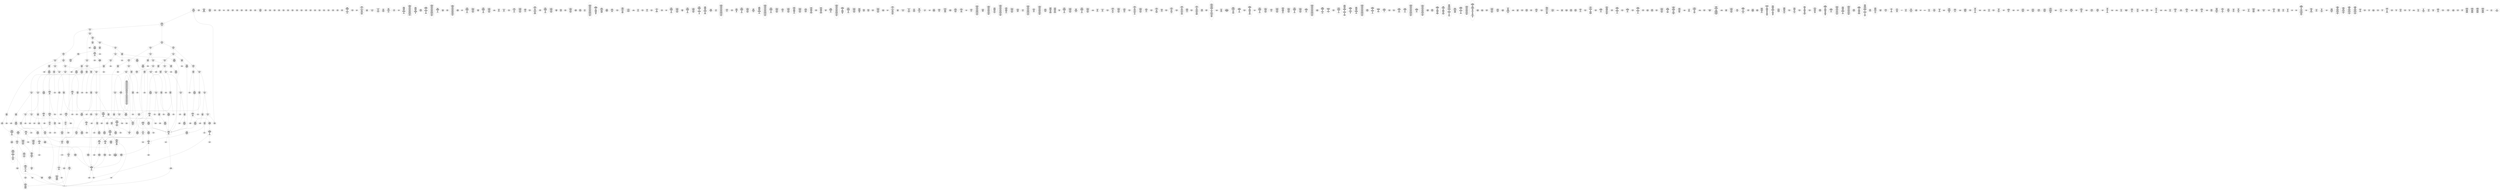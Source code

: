 /* Generated by GvGen v.1.0 (https://www.github.com/stricaud/gvgen) */

digraph G {
compound=true;
   node1 [label="[anywhere]"];
   node2 [label="# 0x0
PUSHX Data
PUSHX Data
MSTORE
PUSHX LogicData
CALLDATASIZE
LT
PUSHX Data
JUMPI
"];
   node3 [label="# 0xd
PUSHX Data
CALLDATALOAD
PUSHX BitData
SHR
PUSHX LogicData
GT
PUSHX Data
JUMPI
"];
   node4 [label="# 0x1e
PUSHX LogicData
GT
PUSHX Data
JUMPI
"];
   node5 [label="# 0x29
PUSHX LogicData
GT
PUSHX Data
JUMPI
"];
   node6 [label="# 0x34
PUSHX LogicData
EQ
PUSHX Data
JUMPI
"];
   node7 [label="# 0x3f
PUSHX LogicData
EQ
PUSHX Data
JUMPI
"];
   node8 [label="# 0x4a
PUSHX LogicData
EQ
PUSHX Data
JUMPI
"];
   node9 [label="# 0x55
PUSHX LogicData
EQ
PUSHX Data
JUMPI
"];
   node10 [label="# 0x60
PUSHX LogicData
EQ
PUSHX Data
JUMPI
"];
   node11 [label="# 0x6b
PUSHX Data
REVERT
"];
   node12 [label="# 0x6f
JUMPDEST
PUSHX LogicData
EQ
PUSHX Data
JUMPI
"];
   node13 [label="# 0x7b
PUSHX LogicData
EQ
PUSHX Data
JUMPI
"];
   node14 [label="# 0x86
PUSHX LogicData
EQ
PUSHX Data
JUMPI
"];
   node15 [label="# 0x91
PUSHX LogicData
EQ
PUSHX Data
JUMPI
"];
   node16 [label="# 0x9c
PUSHX LogicData
EQ
PUSHX Data
JUMPI
"];
   node17 [label="# 0xa7
PUSHX Data
REVERT
"];
   node18 [label="# 0xab
JUMPDEST
PUSHX LogicData
GT
PUSHX Data
JUMPI
"];
   node19 [label="# 0xb7
PUSHX LogicData
EQ
PUSHX Data
JUMPI
"];
   node20 [label="# 0xc2
PUSHX LogicData
EQ
PUSHX Data
JUMPI
"];
   node21 [label="# 0xcd
PUSHX LogicData
EQ
PUSHX Data
JUMPI
"];
   node22 [label="# 0xd8
PUSHX LogicData
EQ
PUSHX Data
JUMPI
"];
   node23 [label="# 0xe3
PUSHX LogicData
EQ
PUSHX Data
JUMPI
"];
   node24 [label="# 0xee
PUSHX Data
REVERT
"];
   node25 [label="# 0xf2
JUMPDEST
PUSHX LogicData
EQ
PUSHX Data
JUMPI
"];
   node26 [label="# 0xfe
PUSHX LogicData
EQ
PUSHX Data
JUMPI
"];
   node27 [label="# 0x109
PUSHX LogicData
EQ
PUSHX Data
JUMPI
"];
   node28 [label="# 0x114
PUSHX LogicData
EQ
PUSHX Data
JUMPI
"];
   node29 [label="# 0x11f
PUSHX LogicData
EQ
PUSHX Data
JUMPI
"];
   node30 [label="# 0x12a
PUSHX Data
REVERT
"];
   node31 [label="# 0x12e
JUMPDEST
PUSHX LogicData
GT
PUSHX Data
JUMPI
"];
   node32 [label="# 0x13a
PUSHX LogicData
GT
PUSHX Data
JUMPI
"];
   node33 [label="# 0x145
PUSHX LogicData
EQ
PUSHX Data
JUMPI
"];
   node34 [label="# 0x150
PUSHX LogicData
EQ
PUSHX Data
JUMPI
"];
   node35 [label="# 0x15b
PUSHX LogicData
EQ
PUSHX Data
JUMPI
"];
   node36 [label="# 0x166
PUSHX LogicData
EQ
PUSHX Data
JUMPI
"];
   node37 [label="# 0x171
PUSHX LogicData
EQ
PUSHX Data
JUMPI
"];
   node38 [label="# 0x17c
PUSHX Data
REVERT
"];
   node39 [label="# 0x180
JUMPDEST
PUSHX LogicData
EQ
PUSHX Data
JUMPI
"];
   node40 [label="# 0x18c
PUSHX LogicData
EQ
PUSHX Data
JUMPI
"];
   node41 [label="# 0x197
PUSHX LogicData
EQ
PUSHX Data
JUMPI
"];
   node42 [label="# 0x1a2
PUSHX LogicData
EQ
PUSHX Data
JUMPI
"];
   node43 [label="# 0x1ad
PUSHX LogicData
EQ
PUSHX Data
JUMPI
"];
   node44 [label="# 0x1b8
PUSHX Data
REVERT
"];
   node45 [label="# 0x1bc
JUMPDEST
PUSHX LogicData
GT
PUSHX Data
JUMPI
"];
   node46 [label="# 0x1c8
PUSHX LogicData
EQ
PUSHX Data
JUMPI
"];
   node47 [label="# 0x1d3
PUSHX LogicData
EQ
PUSHX Data
JUMPI
"];
   node48 [label="# 0x1de
PUSHX LogicData
EQ
PUSHX Data
JUMPI
"];
   node49 [label="# 0x1e9
PUSHX LogicData
EQ
PUSHX Data
JUMPI
"];
   node50 [label="# 0x1f4
PUSHX LogicData
EQ
PUSHX Data
JUMPI
"];
   node51 [label="# 0x1ff
PUSHX Data
REVERT
"];
   node52 [label="# 0x203
JUMPDEST
PUSHX LogicData
EQ
PUSHX Data
JUMPI
"];
   node53 [label="# 0x20f
PUSHX LogicData
EQ
PUSHX Data
JUMPI
"];
   node54 [label="# 0x21a
PUSHX LogicData
EQ
PUSHX Data
JUMPI
"];
   node55 [label="# 0x225
PUSHX LogicData
EQ
PUSHX Data
JUMPI
"];
   node56 [label="# 0x230
JUMPDEST
PUSHX Data
REVERT
"];
   node57 [label="# 0x235
JUMPDEST
CALLVALUE
ISZERO
PUSHX Data
JUMPI
"];
   node58 [label="# 0x23d
PUSHX Data
REVERT
"];
   node59 [label="# 0x241
JUMPDEST
PUSHX Data
PUSHX Data
CALLDATASIZE
PUSHX Data
PUSHX Data
JUMP
"];
   node60 [label="# 0x250
JUMPDEST
PUSHX Data
JUMP
"];
   node61 [label="# 0x255
JUMPDEST
PUSHX MemData
MLOAD
ISZERO
ISZERO
MSTORE
PUSHX ArithData
ADD
"];
   node62 [label="# 0x261
JUMPDEST
PUSHX MemData
MLOAD
SUB
RETURN
"];
   node63 [label="# 0x26a
JUMPDEST
CALLVALUE
ISZERO
PUSHX Data
JUMPI
"];
   node64 [label="# 0x272
PUSHX Data
REVERT
"];
   node65 [label="# 0x276
JUMPDEST
PUSHX Data
PUSHX Data
JUMP
"];
   node66 [label="# 0x27f
JUMPDEST
PUSHX MemData
MLOAD
PUSHX Data
PUSHX Data
JUMP
"];
   node67 [label="# 0x28c
JUMPDEST
CALLVALUE
ISZERO
PUSHX Data
JUMPI
"];
   node68 [label="# 0x294
PUSHX Data
REVERT
"];
   node69 [label="# 0x298
JUMPDEST
PUSHX Data
PUSHX Data
CALLDATASIZE
PUSHX Data
PUSHX Data
JUMP
"];
   node70 [label="# 0x2a7
JUMPDEST
PUSHX Data
JUMP
"];
   node71 [label="# 0x2ac
JUMPDEST
PUSHX MemData
MLOAD
PUSHX ArithData
PUSHX BitData
PUSHX BitData
SHL
SUB
AND
MSTORE
PUSHX ArithData
ADD
PUSHX Data
JUMP
"];
   node72 [label="# 0x2c4
JUMPDEST
CALLVALUE
ISZERO
PUSHX Data
JUMPI
"];
   node73 [label="# 0x2cc
PUSHX Data
REVERT
"];
   node74 [label="# 0x2d0
JUMPDEST
PUSHX Data
PUSHX Data
CALLDATASIZE
PUSHX Data
PUSHX Data
JUMP
"];
   node75 [label="# 0x2df
JUMPDEST
PUSHX Data
JUMP
"];
   node76 [label="# 0x2e4
JUMPDEST
STOP
"];
   node77 [label="# 0x2e6
JUMPDEST
CALLVALUE
ISZERO
PUSHX Data
JUMPI
"];
   node78 [label="# 0x2ee
PUSHX Data
REVERT
"];
   node79 [label="# 0x2f2
JUMPDEST
PUSHX Data
PUSHX Data
CALLDATASIZE
PUSHX Data
PUSHX Data
JUMP
"];
   node80 [label="# 0x301
JUMPDEST
PUSHX Data
JUMP
"];
   node81 [label="# 0x306
JUMPDEST
CALLVALUE
ISZERO
PUSHX Data
JUMPI
"];
   node82 [label="# 0x30e
PUSHX Data
REVERT
"];
   node83 [label="# 0x312
JUMPDEST
PUSHX Data
PUSHX StorData
SLOAD
JUMP
"];
   node84 [label="# 0x31c
JUMPDEST
PUSHX MemData
MLOAD
MSTORE
PUSHX ArithData
ADD
PUSHX Data
JUMP
"];
   node85 [label="# 0x32a
JUMPDEST
CALLVALUE
ISZERO
PUSHX Data
JUMPI
"];
   node86 [label="# 0x332
PUSHX Data
REVERT
"];
   node87 [label="# 0x336
JUMPDEST
PUSHX Data
PUSHX Data
CALLDATASIZE
PUSHX Data
PUSHX Data
JUMP
"];
   node88 [label="# 0x345
JUMPDEST
PUSHX Data
JUMP
"];
   node89 [label="# 0x34a
JUMPDEST
CALLVALUE
ISZERO
PUSHX Data
JUMPI
"];
   node90 [label="# 0x352
PUSHX Data
REVERT
"];
   node91 [label="# 0x356
JUMPDEST
PUSHX StorData
SLOAD
PUSHX Data
JUMP
"];
   node92 [label="# 0x35f
JUMPDEST
CALLVALUE
ISZERO
PUSHX Data
JUMPI
"];
   node93 [label="# 0x367
PUSHX Data
REVERT
"];
   node94 [label="# 0x36b
JUMPDEST
PUSHX Data
PUSHX Data
CALLDATASIZE
PUSHX Data
PUSHX Data
JUMP
"];
   node95 [label="# 0x37a
JUMPDEST
PUSHX Data
JUMP
"];
   node96 [label="# 0x37f
JUMPDEST
CALLVALUE
ISZERO
PUSHX Data
JUMPI
"];
   node97 [label="# 0x387
PUSHX Data
REVERT
"];
   node98 [label="# 0x38b
JUMPDEST
PUSHX Data
PUSHX Data
CALLDATASIZE
PUSHX Data
PUSHX Data
JUMP
"];
   node99 [label="# 0x39a
JUMPDEST
PUSHX Data
JUMP
"];
   node100 [label="# 0x39f
JUMPDEST
CALLVALUE
ISZERO
PUSHX Data
JUMPI
"];
   node101 [label="# 0x3a7
PUSHX Data
REVERT
"];
   node102 [label="# 0x3ab
JUMPDEST
PUSHX Data
PUSHX Data
MSTORE
PUSHX StorData
SLOAD
PUSHX StorData
SLOAD
PUSHX StorData
SLOAD
PUSHX StorData
SLOAD
PUSHX StorData
SLOAD
PUSHX StorData
SLOAD
PUSHX StorData
SLOAD
PUSHX StorData
SLOAD
PUSHX StorData
SLOAD
PUSHX Data
PUSHX Data
MSTORE
PUSHX StorData
SLOAD
PUSHX Data
MLOAD
MSTORE
PUSHX ArithData
ADD
MSTORE
ADD
MSTORE
PUSHX ArithData
ADD
MSTORE
PUSHX ArithData
ADD
MSTORE
PUSHX ArithData
ADD
MSTORE
PUSHX ArithData
ADD
MSTORE
PUSHX ArithData
ADD
MSTORE
PUSHX ArithData
ADD
MSTORE
PUSHX ArithData
ADD
MSTORE
PUSHX ArithData
ADD
PUSHX Data
JUMP
"];
   node103 [label="# 0x554
JUMPDEST
CALLVALUE
ISZERO
PUSHX Data
JUMPI
"];
   node104 [label="# 0x55c
PUSHX Data
REVERT
"];
   node105 [label="# 0x560
JUMPDEST
PUSHX Data
PUSHX Data
CALLDATASIZE
PUSHX Data
PUSHX Data
JUMP
"];
   node106 [label="# 0x56f
JUMPDEST
PUSHX Data
JUMP
"];
   node107 [label="# 0x574
JUMPDEST
CALLVALUE
ISZERO
PUSHX Data
JUMPI
"];
   node108 [label="# 0x57c
PUSHX Data
REVERT
"];
   node109 [label="# 0x580
JUMPDEST
PUSHX Data
PUSHX Data
JUMP
"];
   node110 [label="# 0x589
JUMPDEST
CALLVALUE
ISZERO
PUSHX Data
JUMPI
"];
   node111 [label="# 0x591
PUSHX Data
REVERT
"];
   node112 [label="# 0x595
JUMPDEST
PUSHX Data
PUSHX Data
CALLDATASIZE
PUSHX Data
PUSHX Data
JUMP
"];
   node113 [label="# 0x5a4
JUMPDEST
PUSHX Data
JUMP
"];
   node114 [label="# 0x5a9
JUMPDEST
CALLVALUE
ISZERO
PUSHX Data
JUMPI
"];
   node115 [label="# 0x5b1
PUSHX Data
REVERT
"];
   node116 [label="# 0x5b5
JUMPDEST
PUSHX Data
PUSHX Data
CALLDATASIZE
PUSHX Data
PUSHX Data
JUMP
"];
   node117 [label="# 0x5c4
JUMPDEST
PUSHX Data
JUMP
"];
   node118 [label="# 0x5c9
JUMPDEST
PUSHX MemData
MLOAD
PUSHX Data
PUSHX Data
JUMP
"];
   node119 [label="# 0x5d6
JUMPDEST
CALLVALUE
ISZERO
PUSHX Data
JUMPI
"];
   node120 [label="# 0x5de
PUSHX Data
REVERT
"];
   node121 [label="# 0x5e2
JUMPDEST
PUSHX Data
PUSHX Data
CALLDATASIZE
PUSHX Data
PUSHX Data
JUMP
"];
   node122 [label="# 0x5f1
JUMPDEST
PUSHX Data
JUMP
"];
   node123 [label="# 0x5f6
JUMPDEST
CALLVALUE
ISZERO
PUSHX Data
JUMPI
"];
   node124 [label="# 0x5fe
PUSHX Data
REVERT
"];
   node125 [label="# 0x602
JUMPDEST
PUSHX Data
PUSHX Data
CALLDATASIZE
PUSHX Data
PUSHX Data
JUMP
"];
   node126 [label="# 0x611
JUMPDEST
PUSHX Data
JUMP
"];
   node127 [label="# 0x616
JUMPDEST
CALLVALUE
ISZERO
PUSHX Data
JUMPI
"];
   node128 [label="# 0x61e
PUSHX Data
REVERT
"];
   node129 [label="# 0x622
JUMPDEST
PUSHX Data
PUSHX Data
CALLDATASIZE
PUSHX Data
PUSHX Data
JUMP
"];
   node130 [label="# 0x631
JUMPDEST
PUSHX Data
JUMP
"];
   node131 [label="# 0x636
JUMPDEST
CALLVALUE
ISZERO
PUSHX Data
JUMPI
"];
   node132 [label="# 0x63e
PUSHX Data
REVERT
"];
   node133 [label="# 0x642
JUMPDEST
PUSHX Data
PUSHX Data
CALLDATASIZE
PUSHX Data
PUSHX Data
JUMP
"];
   node134 [label="# 0x651
JUMPDEST
PUSHX Data
JUMP
"];
   node135 [label="# 0x656
JUMPDEST
CALLVALUE
ISZERO
PUSHX Data
JUMPI
"];
   node136 [label="# 0x65e
PUSHX Data
REVERT
"];
   node137 [label="# 0x662
JUMPDEST
PUSHX Data
PUSHX Data
CALLDATASIZE
PUSHX Data
PUSHX Data
JUMP
"];
   node138 [label="# 0x671
JUMPDEST
PUSHX Data
JUMP
"];
   node139 [label="# 0x676
JUMPDEST
CALLVALUE
ISZERO
PUSHX Data
JUMPI
"];
   node140 [label="# 0x67e
PUSHX Data
REVERT
"];
   node141 [label="# 0x682
JUMPDEST
PUSHX Data
PUSHX StorData
SLOAD
JUMP
"];
   node142 [label="# 0x68c
JUMPDEST
CALLVALUE
ISZERO
PUSHX Data
JUMPI
"];
   node143 [label="# 0x694
PUSHX Data
REVERT
"];
   node144 [label="# 0x698
JUMPDEST
PUSHX Data
PUSHX Data
CALLDATASIZE
PUSHX Data
PUSHX Data
JUMP
"];
   node145 [label="# 0x6a7
JUMPDEST
PUSHX Data
JUMP
"];
   node146 [label="# 0x6ac
JUMPDEST
CALLVALUE
ISZERO
PUSHX Data
JUMPI
"];
   node147 [label="# 0x6b4
PUSHX Data
REVERT
"];
   node148 [label="# 0x6b8
JUMPDEST
PUSHX Data
PUSHX Data
CALLDATASIZE
PUSHX Data
PUSHX Data
JUMP
"];
   node149 [label="# 0x6c7
JUMPDEST
PUSHX Data
JUMP
"];
   node150 [label="# 0x6cc
JUMPDEST
CALLVALUE
ISZERO
PUSHX Data
JUMPI
"];
   node151 [label="# 0x6d4
PUSHX Data
REVERT
"];
   node152 [label="# 0x6d8
JUMPDEST
PUSHX Data
PUSHX Data
CALLDATASIZE
PUSHX Data
PUSHX Data
JUMP
"];
   node153 [label="# 0x6e7
JUMPDEST
PUSHX Data
JUMP
"];
   node154 [label="# 0x6ec
JUMPDEST
CALLVALUE
ISZERO
PUSHX Data
JUMPI
"];
   node155 [label="# 0x6f4
PUSHX Data
REVERT
"];
   node156 [label="# 0x6f8
JUMPDEST
PUSHX Data
PUSHX Data
JUMP
"];
   node157 [label="# 0x701
JUMPDEST
CALLVALUE
ISZERO
PUSHX Data
JUMPI
"];
   node158 [label="# 0x709
PUSHX Data
REVERT
"];
   node159 [label="# 0x70d
JUMPDEST
PUSHX Data
PUSHX Data
CALLDATASIZE
PUSHX Data
PUSHX Data
JUMP
"];
   node160 [label="# 0x71c
JUMPDEST
PUSHX Data
JUMP
"];
   node161 [label="# 0x721
JUMPDEST
CALLVALUE
ISZERO
PUSHX Data
JUMPI
"];
   node162 [label="# 0x729
PUSHX Data
REVERT
"];
   node163 [label="# 0x72d
JUMPDEST
PUSHX StorData
SLOAD
PUSHX ArithData
PUSHX BitData
PUSHX BitData
SHL
SUB
AND
PUSHX Data
JUMP
"];
   node164 [label="# 0x73f
JUMPDEST
CALLVALUE
ISZERO
PUSHX Data
JUMPI
"];
   node165 [label="# 0x747
PUSHX Data
REVERT
"];
   node166 [label="# 0x74b
JUMPDEST
PUSHX Data
PUSHX Data
JUMP
"];
   node167 [label="# 0x754
JUMPDEST
CALLVALUE
ISZERO
PUSHX Data
JUMPI
"];
   node168 [label="# 0x75c
PUSHX Data
REVERT
"];
   node169 [label="# 0x760
JUMPDEST
PUSHX Data
PUSHX Data
CALLDATASIZE
PUSHX Data
PUSHX Data
JUMP
"];
   node170 [label="# 0x76f
JUMPDEST
PUSHX Data
JUMP
"];
   node171 [label="# 0x774
JUMPDEST
CALLVALUE
ISZERO
PUSHX Data
JUMPI
"];
   node172 [label="# 0x77c
PUSHX Data
REVERT
"];
   node173 [label="# 0x780
JUMPDEST
PUSHX Data
PUSHX Data
CALLDATASIZE
PUSHX Data
PUSHX Data
JUMP
"];
   node174 [label="# 0x78f
JUMPDEST
PUSHX Data
JUMP
"];
   node175 [label="# 0x794
JUMPDEST
CALLVALUE
ISZERO
PUSHX Data
JUMPI
"];
   node176 [label="# 0x79c
PUSHX Data
REVERT
"];
   node177 [label="# 0x7a0
JUMPDEST
PUSHX Data
PUSHX Data
JUMP
"];
   node178 [label="# 0x7a9
JUMPDEST
CALLVALUE
ISZERO
PUSHX Data
JUMPI
"];
   node179 [label="# 0x7b1
PUSHX Data
REVERT
"];
   node180 [label="# 0x7b5
JUMPDEST
PUSHX Data
PUSHX Data
CALLDATASIZE
PUSHX Data
PUSHX Data
JUMP
"];
   node181 [label="# 0x7c4
JUMPDEST
PUSHX Data
JUMP
"];
   node182 [label="# 0x7c9
JUMPDEST
PUSHX Data
PUSHX Data
CALLDATASIZE
PUSHX Data
PUSHX Data
JUMP
"];
   node183 [label="# 0x7d7
JUMPDEST
PUSHX Data
JUMP
"];
   node184 [label="# 0x7dc
JUMPDEST
CALLVALUE
ISZERO
PUSHX Data
JUMPI
"];
   node185 [label="# 0x7e4
PUSHX Data
REVERT
"];
   node186 [label="# 0x7e8
JUMPDEST
PUSHX Data
PUSHX Data
CALLDATASIZE
PUSHX Data
PUSHX Data
JUMP
"];
   node187 [label="# 0x7f7
JUMPDEST
PUSHX Data
JUMP
"];
   node188 [label="# 0x7fc
JUMPDEST
CALLVALUE
ISZERO
PUSHX Data
JUMPI
"];
   node189 [label="# 0x804
PUSHX Data
REVERT
"];
   node190 [label="# 0x808
JUMPDEST
PUSHX Data
PUSHX Data
CALLDATASIZE
PUSHX Data
PUSHX Data
JUMP
"];
   node191 [label="# 0x817
JUMPDEST
PUSHX Data
JUMP
"];
   node192 [label="# 0x81c
JUMPDEST
CALLVALUE
ISZERO
PUSHX Data
JUMPI
"];
   node193 [label="# 0x824
PUSHX Data
REVERT
"];
   node194 [label="# 0x828
JUMPDEST
PUSHX Data
PUSHX Data
JUMP
"];
   node195 [label="# 0x831
JUMPDEST
CALLVALUE
ISZERO
PUSHX Data
JUMPI
"];
   node196 [label="# 0x839
PUSHX Data
REVERT
"];
   node197 [label="# 0x83d
JUMPDEST
PUSHX Data
PUSHX Data
CALLDATASIZE
PUSHX Data
PUSHX Data
JUMP
"];
   node198 [label="# 0x84c
JUMPDEST
PUSHX Data
JUMP
"];
   node199 [label="# 0x851
JUMPDEST
CALLVALUE
ISZERO
PUSHX Data
JUMPI
"];
   node200 [label="# 0x859
PUSHX Data
REVERT
"];
   node201 [label="# 0x85d
JUMPDEST
PUSHX Data
PUSHX Data
CALLDATASIZE
PUSHX Data
PUSHX Data
JUMP
"];
   node202 [label="# 0x86c
JUMPDEST
PUSHX Data
JUMP
"];
   node203 [label="# 0x871
JUMPDEST
CALLVALUE
ISZERO
PUSHX Data
JUMPI
"];
   node204 [label="# 0x879
PUSHX Data
REVERT
"];
   node205 [label="# 0x87d
JUMPDEST
PUSHX Data
PUSHX Data
CALLDATASIZE
PUSHX Data
PUSHX Data
JUMP
"];
   node206 [label="# 0x88c
JUMPDEST
PUSHX Data
JUMP
"];
   node207 [label="# 0x891
JUMPDEST
PUSHX Data
PUSHX ArithData
PUSHX BitData
PUSHX BitData
SHL
SUB
NOT
AND
PUSHX BitData
PUSHX BitData
SHL
EQ
PUSHX Data
JUMPI
"];
   node208 [label="# 0x8ad
PUSHX Data
PUSHX Data
JUMP
"];
   node209 [label="# 0x8b6
JUMPDEST
JUMP
"];
   node210 [label="# 0x8bc
JUMPDEST
PUSHX Data
PUSHX StorData
SLOAD
PUSHX Data
PUSHX Data
JUMP
"];
   node211 [label="# 0x8cb
JUMPDEST
PUSHX ArithData
ADD
PUSHX ArithData
DIV
MUL
PUSHX ArithData
ADD
PUSHX MemData
MLOAD
ADD
PUSHX Data
MSTORE
MSTORE
PUSHX ArithData
ADD
SLOAD
PUSHX Data
PUSHX Data
JUMP
"];
   node212 [label="# 0x8f7
JUMPDEST
ISZERO
PUSHX Data
JUMPI
"];
   node213 [label="# 0x8fe
PUSHX LogicData
LT
PUSHX Data
JUMPI
"];
   node214 [label="# 0x906
PUSHX ArithData
SLOAD
DIV
MUL
MSTORE
PUSHX ArithData
ADD
PUSHX Data
JUMP
"];
   node215 [label="# 0x919
JUMPDEST
ADD
PUSHX Data
MSTORE
PUSHX Data
PUSHX Data
SHA3
"];
   node216 [label="# 0x927
JUMPDEST
SLOAD
MSTORE
PUSHX ArithData
ADD
PUSHX ArithData
ADD
GT
PUSHX Data
JUMPI
"];
   node217 [label="# 0x93b
SUB
PUSHX BitData
AND
ADD
"];
   node218 [label="# 0x944
JUMPDEST
JUMP
"];
   node219 [label="# 0x94e
JUMPDEST
PUSHX Data
MSTORE
PUSHX Data
PUSHX Data
MSTORE
PUSHX Data
SHA3
SLOAD
PUSHX ArithData
PUSHX BitData
PUSHX BitData
SHL
SUB
AND
PUSHX Data
JUMPI
"];
   node220 [label="# 0x96b
PUSHX MemData
MLOAD
PUSHX BitData
PUSHX BitData
SHL
MSTORE
PUSHX Data
PUSHX ArithData
ADD
MSTORE
PUSHX Data
PUSHX ArithData
ADD
MSTORE
PUSHX Data
PUSHX ArithData
ADD
MSTORE
PUSHX BitData
PUSHX BitData
SHL
PUSHX ArithData
ADD
MSTORE
PUSHX ArithData
ADD
"];
   node221 [label="# 0x9c3
JUMPDEST
PUSHX MemData
MLOAD
SUB
REVERT
"];
   node222 [label="# 0x9cc
JUMPDEST
PUSHX Data
MSTORE
PUSHX Data
PUSHX Data
MSTORE
PUSHX Data
SHA3
SLOAD
PUSHX ArithData
PUSHX BitData
PUSHX BitData
SHL
SUB
AND
JUMP
"];
   node223 [label="# 0x9e8
JUMPDEST
PUSHX Data
PUSHX Data
PUSHX Data
JUMP
"];
   node224 [label="# 0x9f3
JUMPDEST
PUSHX ArithData
PUSHX BitData
PUSHX BitData
SHL
SUB
AND
PUSHX ArithData
PUSHX BitData
PUSHX BitData
SHL
SUB
AND
EQ
ISZERO
PUSHX Data
JUMPI
"];
   node225 [label="# 0xa10
PUSHX MemData
MLOAD
PUSHX BitData
PUSHX BitData
SHL
MSTORE
PUSHX Data
PUSHX ArithData
ADD
MSTORE
PUSHX Data
PUSHX ArithData
ADD
MSTORE
PUSHX Data
PUSHX ArithData
ADD
MSTORE
PUSHX BitData
PUSHX BitData
SHL
PUSHX ArithData
ADD
MSTORE
PUSHX ArithData
ADD
PUSHX Data
JUMP
"];
   node226 [label="# 0xa61
JUMPDEST
CALLER
PUSHX ArithData
PUSHX BitData
PUSHX BitData
SHL
SUB
AND
EQ
PUSHX Data
JUMPI
"];
   node227 [label="# 0xa73
PUSHX Data
CALLER
PUSHX Data
JUMP
"];
   node228 [label="# 0xa7d
JUMPDEST
PUSHX Data
JUMPI
"];
   node229 [label="# 0xa82
PUSHX MemData
MLOAD
PUSHX BitData
PUSHX BitData
SHL
MSTORE
PUSHX Data
PUSHX ArithData
ADD
MSTORE
PUSHX Data
PUSHX ArithData
ADD
MSTORE
PUSHX Data
PUSHX ArithData
ADD
MSTORE
PUSHX Data
PUSHX ArithData
ADD
MSTORE
PUSHX ArithData
ADD
PUSHX Data
JUMP
"];
   node230 [label="# 0xaef
JUMPDEST
PUSHX Data
PUSHX Data
JUMP
"];
   node231 [label="# 0xaf9
JUMPDEST
JUMP
"];
   node232 [label="# 0xafe
JUMPDEST
PUSHX StorData
SLOAD
PUSHX ArithData
PUSHX BitData
PUSHX BitData
SHL
SUB
AND
CALLER
EQ
PUSHX Data
JUMPI
"];
   node233 [label="# 0xb11
PUSHX MemData
MLOAD
PUSHX BitData
PUSHX BitData
SHL
MSTORE
PUSHX ArithData
ADD
PUSHX Data
PUSHX Data
JUMP
"];
   node234 [label="# 0xb28
JUMPDEST
PUSHX Data
SSTORE
JUMP
"];
   node235 [label="# 0xb2d
JUMPDEST
PUSHX StorData
SLOAD
PUSHX ArithData
PUSHX BitData
PUSHX BitData
SHL
SUB
AND
CALLER
EQ
PUSHX Data
JUMPI
"];
   node236 [label="# 0xb40
PUSHX MemData
MLOAD
PUSHX BitData
PUSHX BitData
SHL
MSTORE
PUSHX ArithData
ADD
PUSHX Data
PUSHX Data
JUMP
"];
   node237 [label="# 0xb57
JUMPDEST
PUSHX Data
"];
   node238 [label="# 0xb5a
JUMPDEST
MLOAD
LT
ISZERO
PUSHX Data
JUMPI
"];
   node239 [label="# 0xb64
PUSHX StorData
SLOAD
MLOAD
LT
PUSHX Data
JUMPI
"];
   node240 [label="# 0xb71
PUSHX Data
PUSHX Data
JUMP
"];
   node241 [label="# 0xb78
JUMPDEST
PUSHX ArithData
MUL
PUSHX ArithData
ADD
ADD
MLOAD
LT
PUSHX Data
JUMPI
"];
   node242 [label="# 0xb86
PUSHX MemData
MLOAD
PUSHX BitData
PUSHX BitData
SHL
MSTORE
PUSHX ArithData
ADD
PUSHX Data
PUSHX Data
JUMP
"];
   node243 [label="# 0xb9d
JUMPDEST
PUSHX Data
PUSHX Data
MLOAD
LT
PUSHX Data
JUMPI
"];
   node244 [label="# 0xbad
PUSHX Data
PUSHX Data
JUMP
"];
   node245 [label="# 0xbb4
JUMPDEST
PUSHX ArithData
MUL
PUSHX ArithData
ADD
ADD
MLOAD
MSTORE
PUSHX ArithData
ADD
MSTORE
PUSHX ArithData
ADD
PUSHX Data
SHA3
SSTORE
PUSHX Data
PUSHX Data
JUMP
"];
   node246 [label="# 0xbd9
JUMPDEST
PUSHX Data
JUMP
"];
   node247 [label="# 0xbe1
JUMPDEST
PUSHX StorData
SLOAD
PUSHX ArithData
PUSHX BitData
PUSHX BitData
SHL
SUB
AND
CALLER
EQ
PUSHX Data
JUMPI
"];
   node248 [label="# 0xbf4
PUSHX MemData
MLOAD
PUSHX BitData
PUSHX BitData
SHL
MSTORE
PUSHX ArithData
ADD
PUSHX Data
PUSHX Data
JUMP
"];
   node249 [label="# 0xc0b
JUMPDEST
PUSHX Data
SSTORE
JUMP
"];
   node250 [label="# 0xc10
JUMPDEST
PUSHX Data
CALLER
PUSHX Data
JUMP
"];
   node251 [label="# 0xc1a
JUMPDEST
PUSHX Data
JUMPI
"];
   node252 [label="# 0xc1f
PUSHX MemData
MLOAD
PUSHX BitData
PUSHX BitData
SHL
MSTORE
PUSHX ArithData
ADD
PUSHX Data
PUSHX Data
JUMP
"];
   node253 [label="# 0xc36
JUMPDEST
PUSHX Data
PUSHX Data
JUMP
"];
   node254 [label="# 0xc41
JUMPDEST
PUSHX Data
PUSHX Data
PUSHX Data
JUMP
"];
   node255 [label="# 0xc4c
JUMPDEST
LT
PUSHX Data
JUMPI
"];
   node256 [label="# 0xc53
PUSHX MemData
MLOAD
PUSHX BitData
PUSHX BitData
SHL
MSTORE
PUSHX Data
PUSHX ArithData
ADD
MSTORE
PUSHX Data
PUSHX ArithData
ADD
MSTORE
PUSHX Data
PUSHX ArithData
ADD
MSTORE
PUSHX BitData
PUSHX BitData
SHL
PUSHX ArithData
ADD
MSTORE
PUSHX ArithData
ADD
PUSHX Data
JUMP
"];
   node257 [label="# 0xcae
JUMPDEST
PUSHX ArithData
PUSHX BitData
PUSHX BitData
SHL
SUB
AND
PUSHX Data
MSTORE
PUSHX Data
PUSHX Data
MSTORE
PUSHX Data
SHA3
MSTORE
MSTORE
SHA3
SLOAD
JUMP
"];
   node258 [label="# 0xcd7
JUMPDEST
PUSHX StorData
SLOAD
PUSHX ArithData
PUSHX BitData
PUSHX BitData
SHL
SUB
AND
CALLER
EQ
PUSHX Data
JUMPI
"];
   node259 [label="# 0xcea
PUSHX MemData
MLOAD
PUSHX BitData
PUSHX BitData
SHL
MSTORE
PUSHX ArithData
ADD
PUSHX Data
PUSHX Data
JUMP
"];
   node260 [label="# 0xd01
JUMPDEST
PUSHX MemData
MLOAD
SELFBALANCE
CALLER
ISZERO
PUSHX ArithData
MUL
PUSHX Data
CALL
ISZERO
ISZERO
PUSHX Data
JUMPI
"];
   node261 [label="# 0xd27
RETURNDATASIZE
PUSHX Data
RETURNDATACOPY
RETURNDATASIZE
PUSHX Data
REVERT
"];
   node262 [label="# 0xd30
JUMPDEST
JUMP
"];
   node263 [label="# 0xd34
JUMPDEST
PUSHX Data
PUSHX MemData
MLOAD
PUSHX ArithData
ADD
PUSHX Data
MSTORE
PUSHX Data
MSTORE
PUSHX Data
JUMP
"];
   node264 [label="# 0xd4f
JUMPDEST
PUSHX Data
PUSHX Data
PUSHX Data
PUSHX Data
JUMP
"];
   node265 [label="# 0xd5c
JUMPDEST
PUSHX Data
PUSHX LogicData
GT
ISZERO
PUSHX Data
JUMPI
"];
   node266 [label="# 0xd72
PUSHX Data
PUSHX Data
JUMP
"];
   node267 [label="# 0xd79
JUMPDEST
PUSHX MemData
MLOAD
MSTORE
PUSHX ArithData
MUL
PUSHX ArithData
ADD
ADD
PUSHX Data
MSTORE
ISZERO
PUSHX Data
JUMPI
"];
   node268 [label="# 0xd93
PUSHX ArithData
ADD
PUSHX ArithData
MUL
CALLDATASIZE
CALLDATACOPY
ADD
"];
   node269 [label="# 0xda2
JUMPDEST
PUSHX Data
"];
   node270 [label="# 0xda8
JUMPDEST
LT
ISZERO
PUSHX Data
JUMPI
"];
   node271 [label="# 0xdb1
PUSHX Data
PUSHX Data
JUMP
"];
   node272 [label="# 0xdba
JUMPDEST
MLOAD
LT
PUSHX Data
JUMPI
"];
   node273 [label="# 0xdc5
PUSHX Data
PUSHX Data
JUMP
"];
   node274 [label="# 0xdcc
JUMPDEST
PUSHX ArithData
MUL
ADD
ADD
MSTORE
PUSHX Data
PUSHX Data
JUMP
"];
   node275 [label="# 0xde1
JUMPDEST
PUSHX Data
JUMP
"];
   node276 [label="# 0xde9
JUMPDEST
JUMP
"];
   node277 [label="# 0xdf1
JUMPDEST
PUSHX StorData
SLOAD
PUSHX ArithData
PUSHX BitData
PUSHX BitData
SHL
SUB
AND
CALLER
EQ
PUSHX Data
JUMPI
"];
   node278 [label="# 0xe04
PUSHX MemData
MLOAD
PUSHX BitData
PUSHX BitData
SHL
MSTORE
PUSHX ArithData
ADD
PUSHX Data
PUSHX Data
JUMP
"];
   node279 [label="# 0xe1b
JUMPDEST
PUSHX Data
SSTORE
JUMP
"];
   node280 [label="# 0xe20
JUMPDEST
PUSHX StorData
SLOAD
PUSHX ArithData
PUSHX BitData
PUSHX BitData
SHL
SUB
AND
CALLER
EQ
PUSHX Data
JUMPI
"];
   node281 [label="# 0xe33
PUSHX MemData
MLOAD
PUSHX BitData
PUSHX BitData
SHL
MSTORE
PUSHX ArithData
ADD
PUSHX Data
PUSHX Data
JUMP
"];
   node282 [label="# 0xe4a
JUMPDEST
PUSHX StorData
SLOAD
PUSHX ArithData
PUSHX BitData
PUSHX BitData
SHL
SUB
NOT
AND
PUSHX ArithData
PUSHX BitData
PUSHX BitData
SHL
SUB
AND
OR
SSTORE
JUMP
"];
   node283 [label="# 0xe6c
JUMPDEST
PUSHX Data
MSTORE
PUSHX Data
PUSHX Data
MSTORE
PUSHX Data
SHA3
SLOAD
PUSHX ArithData
PUSHX BitData
PUSHX BitData
SHL
SUB
AND
ISZERO
ISZERO
PUSHX Data
JUMP
"];
   node284 [label="# 0xe8b
JUMPDEST
PUSHX Data
PUSHX Data
PUSHX StorData
SLOAD
JUMP
"];
   node285 [label="# 0xe96
JUMPDEST
LT
PUSHX Data
JUMPI
"];
   node286 [label="# 0xe9d
PUSHX MemData
MLOAD
PUSHX BitData
PUSHX BitData
SHL
MSTORE
PUSHX Data
PUSHX ArithData
ADD
MSTORE
PUSHX Data
PUSHX ArithData
ADD
MSTORE
PUSHX Data
PUSHX ArithData
ADD
MSTORE
PUSHX BitData
PUSHX BitData
SHL
PUSHX ArithData
ADD
MSTORE
PUSHX ArithData
ADD
PUSHX Data
JUMP
"];
   node287 [label="# 0xef9
JUMPDEST
PUSHX StorData
SLOAD
LT
PUSHX Data
JUMPI
"];
   node288 [label="# 0xf05
PUSHX Data
PUSHX Data
JUMP
"];
   node289 [label="# 0xf0c
JUMPDEST
PUSHX Data
MSTORE
PUSHX Data
PUSHX Data
SHA3
ADD
SLOAD
JUMP
"];
   node290 [label="# 0xf1e
JUMPDEST
PUSHX StorData
SLOAD
PUSHX ArithData
PUSHX BitData
PUSHX BitData
SHL
SUB
AND
CALLER
EQ
PUSHX Data
JUMPI
"];
   node291 [label="# 0xf31
PUSHX MemData
MLOAD
PUSHX BitData
PUSHX BitData
SHL
MSTORE
PUSHX ArithData
ADD
PUSHX Data
PUSHX Data
JUMP
"];
   node292 [label="# 0xf48
JUMPDEST
MLOAD
PUSHX Data
PUSHX Data
PUSHX ArithData
ADD
PUSHX Data
JUMP
"];
   node293 [label="# 0xf5b
JUMPDEST
PUSHX Data
MSTORE
PUSHX Data
PUSHX Data
MSTORE
PUSHX Data
SHA3
SLOAD
PUSHX ArithData
PUSHX BitData
PUSHX BitData
SHL
SUB
AND
PUSHX Data
JUMPI
"];
   node294 [label="# 0xf79
PUSHX MemData
MLOAD
PUSHX BitData
PUSHX BitData
SHL
MSTORE
PUSHX Data
PUSHX ArithData
ADD
MSTORE
PUSHX Data
PUSHX ArithData
ADD
MSTORE
PUSHX Data
PUSHX ArithData
ADD
MSTORE
PUSHX BitData
PUSHX BitData
SHL
PUSHX ArithData
ADD
MSTORE
PUSHX ArithData
ADD
PUSHX Data
JUMP
"];
   node295 [label="# 0xfd2
JUMPDEST
PUSHX StorData
SLOAD
PUSHX ArithData
PUSHX BitData
PUSHX BitData
SHL
SUB
AND
CALLER
EQ
PUSHX Data
JUMPI
"];
   node296 [label="# 0xfe5
PUSHX MemData
MLOAD
PUSHX BitData
PUSHX BitData
SHL
MSTORE
PUSHX ArithData
ADD
PUSHX Data
PUSHX Data
JUMP
"];
   node297 [label="# 0xffc
JUMPDEST
PUSHX StorData
SLOAD
PUSHX BitData
AND
LT
PUSHX Data
JUMPI
"];
   node298 [label="# 0x1009
PUSHX MemData
MLOAD
PUSHX BitData
PUSHX BitData
SHL
MSTORE
PUSHX ArithData
ADD
PUSHX Data
PUSHX Data
JUMP
"];
   node299 [label="# 0x1020
JUMPDEST
PUSHX StorData
SLOAD
PUSHX BitData
AND
PUSHX Data
MSTORE
PUSHX Data
PUSHX Data
MSTORE
PUSHX Data
SHA3
SLOAD
LT
PUSHX Data
JUMPI
"];
   node300 [label="# 0x103c
PUSHX MemData
MLOAD
PUSHX BitData
PUSHX BitData
SHL
MSTORE
PUSHX ArithData
ADD
PUSHX Data
PUSHX Data
JUMP
"];
   node301 [label="# 0x1053
JUMPDEST
PUSHX Data
PUSHX StorData
SLOAD
PUSHX BitData
AND
PUSHX Data
PUSHX Data
JUMP
"];
   node302 [label="# 0x1066
JUMPDEST
PUSHX BitData
AND
PUSHX Data
MSTORE
PUSHX Data
PUSHX Data
MSTORE
PUSHX Data
SHA3
SLOAD
PUSHX Data
PUSHX Data
PUSHX Data
JUMP
"];
   node303 [label="# 0x108c
JUMPDEST
PUSHX Data
JUMP
"];
   node304 [label="# 0x1091
JUMPDEST
PUSHX BitData
AND
PUSHX Data
MSTORE
PUSHX Data
PUSHX Data
MSTORE
PUSHX Data
SHA3
SLOAD
PUSHX Data
PUSHX Data
PUSHX Data
JUMP
"];
   node305 [label="# 0x10b4
JUMPDEST
SSTORE
JUMP
"];
   node306 [label="# 0x10be
JUMPDEST
PUSHX Data
PUSHX ArithData
PUSHX BitData
PUSHX BitData
SHL
SUB
AND
PUSHX Data
JUMPI
"];
   node307 [label="# 0x10cf
PUSHX MemData
MLOAD
PUSHX BitData
PUSHX BitData
SHL
MSTORE
PUSHX Data
PUSHX ArithData
ADD
MSTORE
PUSHX Data
PUSHX ArithData
ADD
MSTORE
PUSHX Data
PUSHX ArithData
ADD
MSTORE
PUSHX BitData
PUSHX BitData
SHL
PUSHX ArithData
ADD
MSTORE
PUSHX ArithData
ADD
PUSHX Data
JUMP
"];
   node308 [label="# 0x1129
JUMPDEST
PUSHX ArithData
PUSHX BitData
PUSHX BitData
SHL
SUB
AND
PUSHX Data
MSTORE
PUSHX Data
PUSHX Data
MSTORE
PUSHX Data
SHA3
SLOAD
JUMP
"];
   node309 [label="# 0x1145
JUMPDEST
PUSHX StorData
SLOAD
PUSHX ArithData
PUSHX BitData
PUSHX BitData
SHL
SUB
AND
CALLER
EQ
PUSHX Data
JUMPI
"];
   node310 [label="# 0x1158
PUSHX MemData
MLOAD
PUSHX BitData
PUSHX BitData
SHL
MSTORE
PUSHX ArithData
ADD
PUSHX Data
PUSHX Data
JUMP
"];
   node311 [label="# 0x116f
JUMPDEST
PUSHX Data
PUSHX Data
PUSHX Data
JUMP
"];
   node312 [label="# 0x1179
JUMPDEST
JUMP
"];
   node313 [label="# 0x117b
JUMPDEST
PUSHX StorData
SLOAD
PUSHX ArithData
PUSHX BitData
PUSHX BitData
SHL
SUB
AND
CALLER
EQ
PUSHX Data
JUMPI
"];
   node314 [label="# 0x118e
PUSHX MemData
MLOAD
PUSHX BitData
PUSHX BitData
SHL
MSTORE
PUSHX ArithData
ADD
PUSHX Data
PUSHX Data
JUMP
"];
   node315 [label="# 0x11a5
JUMPDEST
PUSHX Data
MSTORE
PUSHX Data
PUSHX Data
MSTORE
PUSHX Data
SHA3
SSTORE
JUMP
"];
   node316 [label="# 0x11b7
JUMPDEST
PUSHX Data
PUSHX StorData
SLOAD
PUSHX Data
PUSHX Data
JUMP
"];
   node317 [label="# 0x11c6
JUMPDEST
PUSHX Data
CALLER
PUSHX Data
JUMP
"];
   node318 [label="# 0x11d1
JUMPDEST
PUSHX Data
CALLER
PUSHX Data
JUMP
"];
   node319 [label="# 0x11db
JUMPDEST
PUSHX Data
JUMPI
"];
   node320 [label="# 0x11e0
PUSHX MemData
MLOAD
PUSHX BitData
PUSHX BitData
SHL
MSTORE
PUSHX ArithData
ADD
PUSHX Data
PUSHX Data
JUMP
"];
   node321 [label="# 0x11f7
JUMPDEST
PUSHX Data
PUSHX Data
JUMP
"];
   node322 [label="# 0x1203
JUMPDEST
JUMP
"];
   node323 [label="# 0x1209
JUMPDEST
PUSHX StorData
SLOAD
PUSHX Data
PUSHX Data
JUMP
"];
   node324 [label="# 0x1216
JUMPDEST
PUSHX ArithData
ADD
PUSHX ArithData
DIV
MUL
PUSHX ArithData
ADD
PUSHX MemData
MLOAD
ADD
PUSHX Data
MSTORE
MSTORE
PUSHX ArithData
ADD
SLOAD
PUSHX Data
PUSHX Data
JUMP
"];
   node325 [label="# 0x1242
JUMPDEST
ISZERO
PUSHX Data
JUMPI
"];
   node326 [label="# 0x1249
PUSHX LogicData
LT
PUSHX Data
JUMPI
"];
   node327 [label="# 0x1251
PUSHX ArithData
SLOAD
DIV
MUL
MSTORE
PUSHX ArithData
ADD
PUSHX Data
JUMP
"];
   node328 [label="# 0x1264
JUMPDEST
ADD
PUSHX Data
MSTORE
PUSHX Data
PUSHX Data
SHA3
"];
   node329 [label="# 0x1272
JUMPDEST
SLOAD
MSTORE
PUSHX ArithData
ADD
PUSHX ArithData
ADD
GT
PUSHX Data
JUMPI
"];
   node330 [label="# 0x1286
SUB
PUSHX BitData
AND
ADD
"];
   node331 [label="# 0x128f
JUMPDEST
JUMP
"];
   node332 [label="# 0x1297
JUMPDEST
PUSHX Data
PUSHX Data
PUSHX Data
PUSHX Data
JUMP
"];
   node333 [label="# 0x12a3
JUMPDEST
PUSHX LogicData
MLOAD
GT
PUSHX Data
JUMPI
"];
   node334 [label="# 0x12af
PUSHX MemData
MLOAD
PUSHX ArithData
ADD
PUSHX Data
MSTORE
PUSHX Data
MSTORE
PUSHX Data
JUMP
"];
   node335 [label="# 0x12c3
JUMPDEST
PUSHX Data
PUSHX Data
JUMP
"];
   node336 [label="# 0x12cd
JUMPDEST
PUSHX Data
PUSHX MemData
MLOAD
PUSHX ArithData
ADD
PUSHX Data
PUSHX Data
JUMP
"];
   node337 [label="# 0x12e1
JUMPDEST
PUSHX MemData
MLOAD
PUSHX ArithData
SUB
SUB
MSTORE
PUSHX Data
MSTORE
"];
   node338 [label="# 0x12f1
JUMPDEST
JUMP
"];
   node339 [label="# 0x12f8
JUMPDEST
PUSHX StorData
SLOAD
LT
PUSHX Data
JUMPI
"];
   node340 [label="# 0x1302
PUSHX MemData
MLOAD
PUSHX BitData
PUSHX BitData
SHL
MSTORE
PUSHX Data
PUSHX ArithData
ADD
MSTORE
PUSHX Data
PUSHX ArithData
ADD
MSTORE
PUSHX BitData
PUSHX BitData
SHL
PUSHX ArithData
ADD
MSTORE
PUSHX ArithData
ADD
PUSHX Data
JUMP
"];
   node341 [label="# 0x133f
JUMPDEST
PUSHX StorData
SLOAD
ISZERO
PUSHX Data
JUMPI
"];
   node342 [label="# 0x1348
PUSHX MemData
MLOAD
PUSHX BitData
PUSHX BitData
SHL
MSTORE
PUSHX Data
PUSHX ArithData
ADD
MSTORE
PUSHX Data
PUSHX ArithData
ADD
MSTORE
PUSHX Data
PUSHX ArithData
ADD
MSTORE
PUSHX ArithData
ADD
PUSHX Data
JUMP
"];
   node343 [label="# 0x138f
JUMPDEST
PUSHX Data
MSTORE
PUSHX Data
PUSHX Data
MSTORE
PUSHX Data
SHA3
SLOAD
PUSHX LogicData
EQ
PUSHX Data
JUMPI
"];
   node344 [label="# 0x13a6
PUSHX MemData
MLOAD
PUSHX BitData
PUSHX BitData
SHL
MSTORE
PUSHX Data
PUSHX ArithData
ADD
MSTORE
PUSHX ArithData
ADD
MSTORE
PUSHX Data
PUSHX ArithData
ADD
MSTORE
PUSHX BitData
PUSHX BitData
SHL
PUSHX ArithData
ADD
MSTORE
PUSHX ArithData
ADD
PUSHX Data
JUMP
"];
   node345 [label="# 0x13f9
JUMPDEST
PUSHX StorData
SLOAD
PUSHX Data
MSTORE
PUSHX Data
PUSHX Data
MSTORE
PUSHX Data
SHA3
SLOAD
LT
PUSHX Data
JUMPI
"];
   node346 [label="# 0x1411
PUSHX MemData
MLOAD
PUSHX BitData
PUSHX BitData
SHL
MSTORE
PUSHX ArithData
ADD
PUSHX Data
PUSHX Data
JUMP
"];
   node347 [label="# 0x1428
JUMPDEST
PUSHX StorData
SLOAD
PUSHX Data
CALLER
PUSHX Data
JUMP
"];
   node348 [label="# 0x1434
JUMPDEST
LT
PUSHX Data
JUMPI
"];
   node349 [label="# 0x143a
PUSHX MemData
MLOAD
PUSHX BitData
PUSHX BitData
SHL
MSTORE
PUSHX Data
PUSHX ArithData
ADD
MSTORE
PUSHX Data
PUSHX ArithData
ADD
MSTORE
PUSHX BitData
PUSHX BitData
SHL
PUSHX ArithData
ADD
MSTORE
PUSHX ArithData
ADD
PUSHX Data
JUMP
"];
   node350 [label="# 0x1479
JUMPDEST
PUSHX StorData
SLOAD
CALLVALUE
LT
ISZERO
PUSHX Data
JUMPI
"];
   node351 [label="# 0x1484
PUSHX MemData
MLOAD
PUSHX BitData
PUSHX BitData
SHL
MSTORE
PUSHX Data
PUSHX ArithData
ADD
MSTORE
PUSHX Data
PUSHX ArithData
ADD
MSTORE
PUSHX Data
PUSHX ArithData
ADD
MSTORE
PUSHX ArithData
ADD
PUSHX Data
JUMP
"];
   node352 [label="# 0x14cb
JUMPDEST
PUSHX Data
PUSHX StorData
SLOAD
PUSHX Data
PUSHX Data
JUMP
"];
   node353 [label="# 0x14db
JUMPDEST
PUSHX Data
MSTORE
PUSHX Data
PUSHX Data
MSTORE
PUSHX Data
SHA3
SLOAD
PUSHX Data
CALLER
PUSHX Data
PUSHX Data
JUMP
"];
   node354 [label="# 0x14fd
JUMPDEST
PUSHX Data
MSTORE
PUSHX Data
PUSHX Data
MSTORE
PUSHX Data
SHA3
SLOAD
PUSHX Data
PUSHX Data
PUSHX Data
JUMP
"];
   node355 [label="# 0x151c
JUMPDEST
SSTORE
JUMP
"];
   node356 [label="# 0x1525
JUMPDEST
PUSHX StorData
SLOAD
PUSHX ArithData
PUSHX BitData
PUSHX BitData
SHL
SUB
AND
CALLER
EQ
PUSHX Data
JUMPI
"];
   node357 [label="# 0x1538
PUSHX MemData
MLOAD
PUSHX BitData
PUSHX BitData
SHL
MSTORE
PUSHX ArithData
ADD
PUSHX Data
PUSHX Data
JUMP
"];
   node358 [label="# 0x154f
JUMPDEST
MLOAD
PUSHX Data
PUSHX Data
PUSHX ArithData
ADD
PUSHX Data
JUMP
"];
   node359 [label="# 0x1562
JUMPDEST
PUSHX StorData
SLOAD
PUSHX ArithData
PUSHX BitData
PUSHX BitData
SHL
SUB
AND
CALLER
EQ
PUSHX Data
JUMPI
"];
   node360 [label="# 0x1575
PUSHX MemData
MLOAD
PUSHX BitData
PUSHX BitData
SHL
MSTORE
PUSHX ArithData
ADD
PUSHX Data
PUSHX Data
JUMP
"];
   node361 [label="# 0x158c
JUMPDEST
PUSHX Data
"];
   node362 [label="# 0x158f
JUMPDEST
MLOAD
LT
ISZERO
PUSHX Data
JUMPI
"];
   node363 [label="# 0x1599
PUSHX StorData
SLOAD
MLOAD
LT
PUSHX Data
JUMPI
"];
   node364 [label="# 0x15a6
PUSHX Data
PUSHX Data
JUMP
"];
   node365 [label="# 0x15ad
JUMPDEST
PUSHX ArithData
MUL
PUSHX ArithData
ADD
ADD
MLOAD
PUSHX BitData
AND
LT
PUSHX Data
JUMPI
"];
   node366 [label="# 0x15be
PUSHX MemData
MLOAD
PUSHX BitData
PUSHX BitData
SHL
MSTORE
PUSHX ArithData
ADD
PUSHX Data
PUSHX Data
JUMP
"];
   node367 [label="# 0x15d5
JUMPDEST
PUSHX StorData
SLOAD
PUSHX Data
PUSHX Data
MLOAD
LT
PUSHX Data
JUMPI
"];
   node368 [label="# 0x15e7
PUSHX Data
PUSHX Data
JUMP
"];
   node369 [label="# 0x15ee
JUMPDEST
PUSHX ArithData
MUL
PUSHX ArithData
ADD
ADD
MLOAD
PUSHX BitData
AND
MSTORE
PUSHX ArithData
ADD
MSTORE
PUSHX ArithData
ADD
PUSHX Data
SHA3
SLOAD
LT
PUSHX Data
JUMPI
"];
   node370 [label="# 0x160e
PUSHX MemData
MLOAD
PUSHX BitData
PUSHX BitData
SHL
MSTORE
PUSHX ArithData
ADD
PUSHX Data
PUSHX Data
JUMP
"];
   node371 [label="# 0x1625
JUMPDEST
PUSHX Data
PUSHX StorData
SLOAD
MLOAD
LT
PUSHX Data
JUMPI
"];
   node372 [label="# 0x1635
PUSHX Data
PUSHX Data
JUMP
"];
   node373 [label="# 0x163c
JUMPDEST
PUSHX ArithData
MUL
PUSHX ArithData
ADD
ADD
MLOAD
PUSHX BitData
AND
PUSHX Data
PUSHX Data
JUMP
"];
   node374 [label="# 0x1651
JUMPDEST
PUSHX Data
MLOAD
LT
PUSHX Data
JUMPI
"];
   node375 [label="# 0x1661
PUSHX Data
PUSHX Data
JUMP
"];
   node376 [label="# 0x1668
JUMPDEST
PUSHX ArithData
MUL
PUSHX ArithData
ADD
ADD
MLOAD
PUSHX Data
PUSHX Data
MLOAD
LT
PUSHX Data
JUMPI
"];
   node377 [label="# 0x167f
PUSHX Data
PUSHX Data
JUMP
"];
   node378 [label="# 0x1686
JUMPDEST
PUSHX ArithData
MUL
PUSHX ArithData
ADD
ADD
MLOAD
PUSHX BitData
AND
MSTORE
PUSHX ArithData
ADD
MSTORE
PUSHX ArithData
ADD
PUSHX Data
SHA3
SLOAD
PUSHX Data
PUSHX Data
JUMP
"];
   node379 [label="# 0x16ab
JUMPDEST
PUSHX Data
PUSHX Data
PUSHX Data
MLOAD
LT
PUSHX Data
JUMPI
"];
   node380 [label="# 0x16bc
PUSHX Data
PUSHX Data
JUMP
"];
   node381 [label="# 0x16c3
JUMPDEST
PUSHX ArithData
MUL
PUSHX ArithData
ADD
ADD
MLOAD
PUSHX BitData
AND
MSTORE
PUSHX ArithData
ADD
MSTORE
PUSHX ArithData
ADD
PUSHX Data
SHA3
PUSHX Data
SLOAD
PUSHX Data
PUSHX Data
JUMP
"];
   node382 [label="# 0x16eb
JUMPDEST
SSTORE
PUSHX Data
PUSHX Data
JUMP
"];
   node383 [label="# 0x16fd
JUMPDEST
PUSHX Data
JUMP
"];
   node384 [label="# 0x1705
JUMPDEST
PUSHX Data
PUSHX StorData
SLOAD
PUSHX Data
PUSHX Data
JUMP
"];
   node385 [label="# 0x1714
JUMPDEST
PUSHX StorData
SLOAD
PUSHX MemData
MLOAD
PUSHX BitData
PUSHX BitData
SHL
MSTORE
PUSHX ArithData
PUSHX BitData
PUSHX BitData
SHL
SUB
AND
PUSHX ArithData
ADD
MSTORE
PUSHX Data
AND
AND
PUSHX Data
PUSHX ArithData
ADD
PUSHX Data
PUSHX MemData
MLOAD
SUB
EXTCODESIZE
ISZERO
ISZERO
PUSHX Data
JUMPI
"];
   node386 [label="# 0x175d
PUSHX Data
REVERT
"];
   node387 [label="# 0x1761
JUMPDEST
GAS
STATICCALL
ISZERO
ISZERO
PUSHX Data
JUMPI
"];
   node388 [label="# 0x176c
RETURNDATASIZE
PUSHX Data
RETURNDATACOPY
RETURNDATASIZE
PUSHX Data
REVERT
"];
   node389 [label="# 0x1775
JUMPDEST
PUSHX MemData
MLOAD
RETURNDATASIZE
PUSHX BitData
NOT
PUSHX ArithData
ADD
AND
ADD
PUSHX Data
MSTORE
ADD
PUSHX Data
PUSHX Data
JUMP
"];
   node390 [label="# 0x1799
JUMPDEST
PUSHX ArithData
PUSHX BitData
PUSHX BitData
SHL
SUB
AND
EQ
ISZERO
PUSHX Data
JUMPI
"];
   node391 [label="# 0x17a9
PUSHX Data
PUSHX Data
JUMP
"];
   node392 [label="# 0x17b2
JUMPDEST
PUSHX ArithData
PUSHX BitData
PUSHX BitData
SHL
SUB
AND
PUSHX Data
MSTORE
PUSHX Data
PUSHX Data
MSTORE
PUSHX Data
SHA3
AND
MSTORE
MSTORE
SHA3
SLOAD
PUSHX BitData
AND
"];
   node393 [label="# 0x17dc
JUMPDEST
JUMP
"];
   node394 [label="# 0x17e4
JUMPDEST
PUSHX StorData
SLOAD
PUSHX ArithData
PUSHX BitData
PUSHX BitData
SHL
SUB
AND
CALLER
EQ
PUSHX Data
JUMPI
"];
   node395 [label="# 0x17f7
PUSHX MemData
MLOAD
PUSHX BitData
PUSHX BitData
SHL
MSTORE
PUSHX ArithData
ADD
PUSHX Data
PUSHX Data
JUMP
"];
   node396 [label="# 0x180e
JUMPDEST
PUSHX StorData
SLOAD
LT
PUSHX Data
JUMPI
"];
   node397 [label="# 0x1818
PUSHX MemData
MLOAD
PUSHX BitData
PUSHX BitData
SHL
MSTORE
PUSHX ArithData
ADD
PUSHX Data
PUSHX Data
JUMP
"];
   node398 [label="# 0x182f
JUMPDEST
PUSHX StorData
SLOAD
PUSHX Data
MSTORE
PUSHX Data
PUSHX Data
MSTORE
PUSHX Data
SHA3
SLOAD
LT
PUSHX Data
JUMPI
"];
   node399 [label="# 0x1847
PUSHX MemData
MLOAD
PUSHX BitData
PUSHX BitData
SHL
MSTORE
PUSHX ArithData
ADD
PUSHX Data
PUSHX Data
JUMP
"];
   node400 [label="# 0x185e
JUMPDEST
PUSHX StorData
SLOAD
PUSHX ArithData
PUSHX BitData
PUSHX BitData
SHL
SUB
AND
CALLER
EQ
PUSHX Data
JUMPI
"];
   node401 [label="# 0x1871
PUSHX MemData
MLOAD
PUSHX BitData
PUSHX BitData
SHL
MSTORE
PUSHX ArithData
ADD
PUSHX Data
PUSHX Data
JUMP
"];
   node402 [label="# 0x1888
JUMPDEST
PUSHX ArithData
PUSHX BitData
PUSHX BitData
SHL
SUB
AND
PUSHX Data
JUMPI
"];
   node403 [label="# 0x1897
PUSHX MemData
MLOAD
PUSHX BitData
PUSHX BitData
SHL
MSTORE
PUSHX Data
PUSHX ArithData
ADD
MSTORE
PUSHX Data
PUSHX ArithData
ADD
MSTORE
PUSHX Data
PUSHX ArithData
ADD
MSTORE
PUSHX BitData
PUSHX BitData
SHL
PUSHX ArithData
ADD
MSTORE
PUSHX ArithData
ADD
PUSHX Data
JUMP
"];
   node404 [label="# 0x18ed
JUMPDEST
PUSHX Data
PUSHX Data
JUMP
"];
   node405 [label="# 0x18f6
JUMPDEST
JUMP
"];
   node406 [label="# 0x18f9
JUMPDEST
PUSHX Data
PUSHX ArithData
PUSHX BitData
PUSHX BitData
SHL
SUB
NOT
AND
PUSHX BitData
PUSHX BitData
SHL
EQ
PUSHX Data
JUMPI
"];
   node407 [label="# 0x1915
PUSHX ArithData
PUSHX BitData
PUSHX BitData
SHL
SUB
NOT
AND
PUSHX BitData
PUSHX BitData
SHL
EQ
"];
   node408 [label="# 0x192a
JUMPDEST
PUSHX Data
JUMPI
"];
   node409 [label="# 0x1930
PUSHX BitData
PUSHX BitData
SHL
PUSHX ArithData
PUSHX BitData
PUSHX BitData
SHL
SUB
NOT
AND
EQ
PUSHX Data
JUMP
"];
   node410 [label="# 0x1949
JUMPDEST
PUSHX Data
MSTORE
PUSHX Data
PUSHX Data
MSTORE
PUSHX Data
SHA3
SLOAD
PUSHX ArithData
PUSHX BitData
PUSHX BitData
SHL
SUB
NOT
AND
PUSHX ArithData
PUSHX BitData
PUSHX BitData
SHL
SUB
AND
OR
SSTORE
PUSHX Data
PUSHX Data
JUMP
"];
   node411 [label="# 0x197e
JUMPDEST
PUSHX ArithData
PUSHX BitData
PUSHX BitData
SHL
SUB
AND
PUSHX Data
PUSHX MemData
MLOAD
PUSHX MemData
MLOAD
SUB
LOGX
JUMP
"];
   node412 [label="# 0x19b7
JUMPDEST
PUSHX Data
MSTORE
PUSHX Data
PUSHX Data
MSTORE
PUSHX Data
SHA3
SLOAD
PUSHX ArithData
PUSHX BitData
PUSHX BitData
SHL
SUB
AND
PUSHX Data
JUMPI
"];
   node413 [label="# 0x19d4
PUSHX MemData
MLOAD
PUSHX BitData
PUSHX BitData
SHL
MSTORE
PUSHX Data
PUSHX ArithData
ADD
MSTORE
PUSHX Data
PUSHX ArithData
ADD
MSTORE
PUSHX Data
PUSHX ArithData
ADD
MSTORE
PUSHX BitData
PUSHX BitData
SHL
PUSHX ArithData
ADD
MSTORE
PUSHX ArithData
ADD
PUSHX Data
JUMP
"];
   node414 [label="# 0x1a30
JUMPDEST
PUSHX Data
PUSHX Data
PUSHX Data
JUMP
"];
   node415 [label="# 0x1a3b
JUMPDEST
PUSHX ArithData
PUSHX BitData
PUSHX BitData
SHL
SUB
AND
PUSHX ArithData
PUSHX BitData
PUSHX BitData
SHL
SUB
AND
EQ
PUSHX Data
JUMPI
"];
   node416 [label="# 0x1a58
PUSHX ArithData
PUSHX BitData
PUSHX BitData
SHL
SUB
AND
PUSHX Data
PUSHX Data
JUMP
"];
   node417 [label="# 0x1a6b
JUMPDEST
PUSHX ArithData
PUSHX BitData
PUSHX BitData
SHL
SUB
AND
EQ
"];
   node418 [label="# 0x1a76
JUMPDEST
PUSHX Data
JUMPI
"];
   node419 [label="# 0x1a7c
PUSHX Data
PUSHX Data
JUMP
"];
   node420 [label="# 0x1a86
JUMPDEST
PUSHX ArithData
PUSHX BitData
PUSHX BitData
SHL
SUB
AND
PUSHX Data
PUSHX Data
JUMP
"];
   node421 [label="# 0x1a99
JUMPDEST
PUSHX ArithData
PUSHX BitData
PUSHX BitData
SHL
SUB
AND
EQ
PUSHX Data
JUMPI
"];
   node422 [label="# 0x1aa8
PUSHX MemData
MLOAD
PUSHX BitData
PUSHX BitData
SHL
MSTORE
PUSHX Data
PUSHX ArithData
ADD
MSTORE
PUSHX Data
PUSHX ArithData
ADD
MSTORE
PUSHX Data
PUSHX ArithData
ADD
MSTORE
PUSHX BitData
PUSHX BitData
SHL
PUSHX ArithData
ADD
MSTORE
PUSHX ArithData
ADD
PUSHX Data
JUMP
"];
   node423 [label="# 0x1b01
JUMPDEST
PUSHX ArithData
PUSHX BitData
PUSHX BitData
SHL
SUB
AND
PUSHX Data
JUMPI
"];
   node424 [label="# 0x1b10
PUSHX MemData
MLOAD
PUSHX BitData
PUSHX BitData
SHL
MSTORE
PUSHX Data
PUSHX ArithData
ADD
MSTORE
PUSHX ArithData
ADD
MSTORE
PUSHX Data
PUSHX ArithData
ADD
MSTORE
PUSHX BitData
PUSHX BitData
SHL
PUSHX ArithData
ADD
MSTORE
PUSHX ArithData
ADD
PUSHX Data
JUMP
"];
   node425 [label="# 0x1b63
JUMPDEST
PUSHX Data
PUSHX Data
JUMP
"];
   node426 [label="# 0x1b6e
JUMPDEST
PUSHX Data
PUSHX Data
PUSHX Data
JUMP
"];
   node427 [label="# 0x1b79
JUMPDEST
PUSHX ArithData
PUSHX BitData
PUSHX BitData
SHL
SUB
AND
PUSHX Data
MSTORE
PUSHX Data
PUSHX Data
MSTORE
PUSHX Data
SHA3
SLOAD
PUSHX Data
PUSHX Data
PUSHX Data
JUMP
"];
   node428 [label="# 0x1ba2
JUMPDEST
SSTORE
PUSHX ArithData
PUSHX BitData
PUSHX BitData
SHL
SUB
AND
PUSHX Data
MSTORE
PUSHX Data
PUSHX Data
MSTORE
PUSHX Data
SHA3
SLOAD
PUSHX Data
PUSHX Data
PUSHX Data
JUMP
"];
   node429 [label="# 0x1bd0
JUMPDEST
SSTORE
PUSHX Data
MSTORE
PUSHX Data
PUSHX Data
MSTORE
PUSHX MemData
SHA3
SLOAD
PUSHX ArithData
PUSHX BitData
PUSHX BitData
SHL
SUB
NOT
AND
PUSHX ArithData
PUSHX BitData
PUSHX BitData
SHL
SUB
AND
OR
SSTORE
MLOAD
AND
PUSHX Data
LOGX
JUMP
"];
   node430 [label="# 0x1c31
JUMPDEST
PUSHX Data
PUSHX MemData
MLOAD
PUSHX ArithData
ADD
PUSHX Data
MSTORE
PUSHX Data
MSTORE
PUSHX Data
JUMP
"];
   node431 [label="# 0x1c4b
JUMPDEST
PUSHX StorData
SLOAD
PUSHX ArithData
PUSHX BitData
PUSHX BitData
SHL
SUB
AND
PUSHX ArithData
PUSHX BitData
PUSHX BitData
SHL
SUB
NOT
AND
OR
SSTORE
PUSHX MemData
MLOAD
AND
PUSHX Data
PUSHX Data
LOGX
JUMP
"];
   node432 [label="# 0x1c9d
JUMPDEST
PUSHX ArithData
PUSHX BitData
PUSHX BitData
SHL
SUB
AND
PUSHX ArithData
PUSHX BitData
PUSHX BitData
SHL
SUB
AND
EQ
ISZERO
PUSHX Data
JUMPI
"];
   node433 [label="# 0x1cb8
PUSHX MemData
MLOAD
PUSHX BitData
PUSHX BitData
SHL
MSTORE
PUSHX Data
PUSHX ArithData
ADD
MSTORE
PUSHX Data
PUSHX ArithData
ADD
MSTORE
PUSHX Data
PUSHX ArithData
ADD
MSTORE
PUSHX ArithData
ADD
PUSHX Data
JUMP
"];
   node434 [label="# 0x1cff
JUMPDEST
PUSHX ArithData
PUSHX BitData
PUSHX BitData
SHL
SUB
AND
PUSHX Data
MSTORE
PUSHX Data
PUSHX ArithData
MSTORE
PUSHX MemData
SHA3
AND
MSTORE
MSTORE
SHA3
SLOAD
PUSHX BitData
NOT
AND
ISZERO
ISZERO
OR
SSTORE
MLOAD
MSTORE
PUSHX Data
ADD
PUSHX MemData
MLOAD
SUB
LOGX
JUMP
"];
   node435 [label="# 0x1d6c
JUMPDEST
PUSHX Data
PUSHX Data
JUMP
"];
   node436 [label="# 0x1d77
JUMPDEST
PUSHX Data
PUSHX Data
JUMP
"];
   node437 [label="# 0x1d83
JUMPDEST
PUSHX Data
JUMPI
"];
   node438 [label="# 0x1d88
PUSHX MemData
MLOAD
PUSHX BitData
PUSHX BitData
SHL
MSTORE
PUSHX ArithData
ADD
PUSHX Data
PUSHX Data
JUMP
"];
   node439 [label="# 0x1d9f
JUMPDEST
PUSHX Data
PUSHX StorData
SLOAD
PUSHX Data
PUSHX Data
JUMP
"];
   node440 [label="# 0x1dae
JUMPDEST
PUSHX Data
PUSHX Data
JUMPI
"];
   node441 [label="# 0x1db6
PUSHX Data
MLOAD
ADD
MSTORE
PUSHX Data
MSTORE
PUSHX BitData
PUSHX BitData
SHL
PUSHX ArithData
ADD
MSTORE
JUMP
"];
   node442 [label="# 0x1dd2
JUMPDEST
PUSHX Data
"];
   node443 [label="# 0x1dd6
JUMPDEST
ISZERO
PUSHX Data
JUMPI
"];
   node444 [label="# 0x1ddd
PUSHX Data
PUSHX Data
JUMP
"];
   node445 [label="# 0x1de6
JUMPDEST
PUSHX Data
PUSHX Data
PUSHX Data
JUMP
"];
   node446 [label="# 0x1df5
JUMPDEST
PUSHX Data
JUMP
"];
   node447 [label="# 0x1dfc
JUMPDEST
PUSHX Data
PUSHX LogicData
GT
ISZERO
PUSHX Data
JUMPI
"];
   node448 [label="# 0x1e10
PUSHX Data
PUSHX Data
JUMP
"];
   node449 [label="# 0x1e17
JUMPDEST
PUSHX MemData
MLOAD
MSTORE
PUSHX ArithData
ADD
PUSHX BitData
NOT
AND
PUSHX ArithData
ADD
ADD
PUSHX Data
MSTORE
ISZERO
PUSHX Data
JUMPI
"];
   node450 [label="# 0x1e35
PUSHX ArithData
ADD
CALLDATASIZE
CALLDATACOPY
ADD
"];
   node451 [label="# 0x1e41
JUMPDEST
"];
   node452 [label="# 0x1e45
JUMPDEST
ISZERO
PUSHX Data
JUMPI
"];
   node453 [label="# 0x1e4c
PUSHX Data
PUSHX Data
PUSHX Data
JUMP
"];
   node454 [label="# 0x1e56
JUMPDEST
PUSHX Data
PUSHX Data
PUSHX Data
JUMP
"];
   node455 [label="# 0x1e63
JUMPDEST
PUSHX Data
PUSHX Data
PUSHX Data
JUMP
"];
   node456 [label="# 0x1e6e
JUMPDEST
PUSHX BitData
SHL
MLOAD
LT
PUSHX Data
JUMPI
"];
   node457 [label="# 0x1e7c
PUSHX Data
PUSHX Data
JUMP
"];
   node458 [label="# 0x1e83
JUMPDEST
PUSHX ArithData
ADD
ADD
PUSHX ArithData
PUSHX BitData
PUSHX BitData
SHL
SUB
NOT
AND
PUSHX BitData
BYTE
MSTORE8
PUSHX Data
PUSHX Data
PUSHX Data
JUMP
"];
   node459 [label="# 0x1ea5
JUMPDEST
PUSHX Data
JUMP
"];
   node460 [label="# 0x1eac
JUMPDEST
PUSHX ArithData
PUSHX BitData
PUSHX BitData
SHL
SUB
AND
PUSHX Data
JUMPI
"];
   node461 [label="# 0x1ebb
PUSHX Data
PUSHX StorData
SLOAD
PUSHX Data
MSTORE
PUSHX Data
PUSHX Data
MSTORE
PUSHX Data
SHA3
SSTORE
PUSHX ArithData
ADD
SSTORE
MSTORE
PUSHX ArithData
ADD
SSTORE
JUMP
"];
   node462 [label="# 0x1f02
JUMPDEST
PUSHX Data
JUMP
"];
   node463 [label="# 0x1f07
JUMPDEST
PUSHX ArithData
PUSHX BitData
PUSHX BitData
SHL
SUB
AND
PUSHX ArithData
PUSHX BitData
PUSHX BitData
SHL
SUB
AND
EQ
PUSHX Data
JUMPI
"];
   node464 [label="# 0x1f21
PUSHX Data
PUSHX Data
JUMP
"];
   node465 [label="# 0x1f2a
JUMPDEST
PUSHX ArithData
PUSHX BitData
PUSHX BitData
SHL
SUB
AND
PUSHX Data
JUMPI
"];
   node466 [label="# 0x1f39
PUSHX Data
PUSHX Data
JUMP
"];
   node467 [label="# 0x1f41
JUMPDEST
PUSHX ArithData
PUSHX BitData
PUSHX BitData
SHL
SUB
AND
PUSHX ArithData
PUSHX BitData
PUSHX BitData
SHL
SUB
AND
EQ
PUSHX Data
JUMPI
"];
   node468 [label="# 0x1f5b
PUSHX Data
PUSHX Data
JUMP
"];
   node469 [label="# 0x1f64
JUMPDEST
PUSHX Data
PUSHX Data
JUMP
"];
   node470 [label="# 0x1f6e
JUMPDEST
PUSHX Data
PUSHX Data
PUSHX Data
JUMP
"];
   node471 [label="# 0x1f7b
JUMPDEST
PUSHX Data
JUMPI
"];
   node472 [label="# 0x1f80
PUSHX MemData
MLOAD
PUSHX BitData
PUSHX BitData
SHL
MSTORE
PUSHX ArithData
ADD
PUSHX Data
PUSHX Data
JUMP
"];
   node473 [label="# 0x1f97
JUMPDEST
PUSHX Data
PUSHX ArithData
PUSHX BitData
PUSHX BitData
SHL
SUB
AND
EXTCODESIZE
ISZERO
PUSHX Data
JUMPI
"];
   node474 [label="# 0x1faa
PUSHX MemData
MLOAD
PUSHX BitData
PUSHX BitData
SHL
MSTORE
PUSHX ArithData
PUSHX BitData
PUSHX BitData
SHL
SUB
AND
PUSHX Data
PUSHX Data
CALLER
PUSHX ArithData
ADD
PUSHX Data
JUMP
"];
   node475 [label="# 0x1fdb
JUMPDEST
PUSHX Data
PUSHX MemData
MLOAD
SUB
PUSHX Data
EXTCODESIZE
ISZERO
ISZERO
PUSHX Data
JUMPI
"];
   node476 [label="# 0x1ff1
PUSHX Data
REVERT
"];
   node477 [label="# 0x1ff5
JUMPDEST
GAS
CALL
ISZERO
PUSHX Data
JUMPI
"];
   node478 [label="# 0x2003
PUSHX MemData
MLOAD
PUSHX ArithData
RETURNDATASIZE
ADD
PUSHX BitData
NOT
AND
ADD
MSTORE
PUSHX Data
ADD
PUSHX Data
JUMP
"];
   node479 [label="# 0x2022
JUMPDEST
PUSHX Data
"];
   node480 [label="# 0x2025
JUMPDEST
PUSHX Data
JUMPI
"];
   node481 [label="# 0x202a
RETURNDATASIZE
ISZERO
PUSHX Data
JUMPI
"];
   node482 [label="# 0x2032
PUSHX MemData
MLOAD
PUSHX BitData
NOT
PUSHX ArithData
RETURNDATASIZE
ADD
AND
ADD
PUSHX Data
MSTORE
RETURNDATASIZE
MSTORE
RETURNDATASIZE
PUSHX Data
PUSHX ArithData
ADD
RETURNDATACOPY
PUSHX Data
JUMP
"];
   node483 [label="# 0x2053
JUMPDEST
PUSHX Data
"];
   node484 [label="# 0x2058
JUMPDEST
MLOAD
PUSHX Data
JUMPI
"];
   node485 [label="# 0x2060
PUSHX MemData
MLOAD
PUSHX BitData
PUSHX BitData
SHL
MSTORE
PUSHX ArithData
ADD
PUSHX Data
PUSHX Data
JUMP
"];
   node486 [label="# 0x2077
JUMPDEST
MLOAD
PUSHX ArithData
ADD
REVERT
"];
   node487 [label="# 0x207f
JUMPDEST
PUSHX ArithData
PUSHX BitData
PUSHX BitData
SHL
SUB
NOT
AND
PUSHX BitData
PUSHX BitData
SHL
EQ
PUSHX Data
JUMP
"];
   node488 [label="# 0x2099
JUMPDEST
PUSHX Data
JUMP
"];
   node489 [label="# 0x20a4
JUMPDEST
PUSHX Data
PUSHX Data
PUSHX Data
PUSHX Data
JUMP
"];
   node490 [label="# 0x20b1
JUMPDEST
PUSHX Data
PUSHX Data
JUMP
"];
   node491 [label="# 0x20bb
JUMPDEST
PUSHX Data
MSTORE
PUSHX Data
PUSHX Data
MSTORE
PUSHX Data
SHA3
SLOAD
EQ
PUSHX Data
JUMPI
"];
   node492 [label="# 0x20d5
PUSHX ArithData
PUSHX BitData
PUSHX BitData
SHL
SUB
AND
PUSHX Data
MSTORE
PUSHX Data
PUSHX Data
MSTORE
PUSHX Data
SHA3
MSTORE
MSTORE
SHA3
SLOAD
MSTORE
SHA3
SSTORE
MSTORE
PUSHX Data
MSTORE
SHA3
SSTORE
"];
   node493 [label="# 0x210e
JUMPDEST
PUSHX Data
MSTORE
PUSHX Data
PUSHX Data
MSTORE
PUSHX Data
SHA3
SSTORE
PUSHX ArithData
PUSHX BitData
PUSHX BitData
SHL
SUB
AND
MSTORE
PUSHX Data
MSTORE
SHA3
MSTORE
MSTORE
SHA3
SSTORE
JUMP
"];
   node494 [label="# 0x2141
JUMPDEST
PUSHX StorData
SLOAD
PUSHX Data
PUSHX Data
PUSHX Data
PUSHX Data
JUMP
"];
   node495 [label="# 0x2153
JUMPDEST
PUSHX Data
MSTORE
PUSHX Data
PUSHX Data
MSTORE
PUSHX Data
SHA3
SLOAD
PUSHX StorData
SLOAD
LT
PUSHX Data
JUMPI
"];
   node496 [label="# 0x2174
PUSHX Data
PUSHX Data
JUMP
"];
   node497 [label="# 0x217b
JUMPDEST
PUSHX Data
MSTORE
PUSHX Data
PUSHX Data
SHA3
ADD
SLOAD
PUSHX StorData
SLOAD
LT
PUSHX Data
JUMPI
"];
   node498 [label="# 0x2195
PUSHX Data
PUSHX Data
JUMP
"];
   node499 [label="# 0x219c
JUMPDEST
PUSHX Data
MSTORE
PUSHX Data
SHA3
ADD
SSTORE
MSTORE
PUSHX Data
MSTORE
PUSHX Data
SHA3
SSTORE
MSTORE
SHA3
SSTORE
PUSHX StorData
SLOAD
PUSHX Data
JUMPI
"];
   node500 [label="# 0x21cd
PUSHX Data
PUSHX Data
JUMP
"];
   node501 [label="# 0x21d4
JUMPDEST
PUSHX ArithData
SUB
PUSHX Data
MSTORE
PUSHX Data
PUSHX Data
SHA3
ADD
PUSHX Data
SSTORE
SSTORE
JUMP
"];
   node502 [label="# 0x21f0
JUMPDEST
PUSHX Data
PUSHX Data
PUSHX Data
JUMP
"];
   node503 [label="# 0x21fb
JUMPDEST
PUSHX ArithData
PUSHX BitData
PUSHX BitData
SHL
SUB
AND
PUSHX Data
MSTORE
PUSHX Data
PUSHX Data
MSTORE
PUSHX Data
SHA3
MSTORE
MSTORE
SHA3
SSTORE
MSTORE
PUSHX Data
MSTORE
SHA3
SSTORE
JUMP
"];
   node504 [label="# 0x2234
JUMPDEST
PUSHX ArithData
PUSHX BitData
PUSHX BitData
SHL
SUB
AND
PUSHX Data
JUMPI
"];
   node505 [label="# 0x2243
PUSHX MemData
MLOAD
PUSHX BitData
PUSHX BitData
SHL
MSTORE
PUSHX Data
PUSHX ArithData
ADD
MSTORE
PUSHX ArithData
ADD
MSTORE
PUSHX Data
PUSHX ArithData
ADD
MSTORE
PUSHX ArithData
ADD
PUSHX Data
JUMP
"];
   node506 [label="# 0x228a
JUMPDEST
PUSHX Data
MSTORE
PUSHX Data
PUSHX Data
MSTORE
PUSHX Data
SHA3
SLOAD
PUSHX ArithData
PUSHX BitData
PUSHX BitData
SHL
SUB
AND
ISZERO
PUSHX Data
JUMPI
"];
   node507 [label="# 0x22a8
PUSHX MemData
MLOAD
PUSHX BitData
PUSHX BitData
SHL
MSTORE
PUSHX Data
PUSHX ArithData
ADD
MSTORE
PUSHX Data
PUSHX ArithData
ADD
MSTORE
PUSHX Data
PUSHX ArithData
ADD
MSTORE
PUSHX ArithData
ADD
PUSHX Data
JUMP
"];
   node508 [label="# 0x22ef
JUMPDEST
PUSHX Data
PUSHX Data
PUSHX Data
JUMP
"];
   node509 [label="# 0x22fb
JUMPDEST
PUSHX ArithData
PUSHX BitData
PUSHX BitData
SHL
SUB
AND
PUSHX Data
MSTORE
PUSHX Data
PUSHX Data
MSTORE
PUSHX Data
SHA3
SLOAD
PUSHX Data
PUSHX Data
PUSHX Data
JUMP
"];
   node510 [label="# 0x2324
JUMPDEST
SSTORE
PUSHX Data
MSTORE
PUSHX Data
PUSHX Data
MSTORE
PUSHX MemData
SHA3
SLOAD
PUSHX ArithData
PUSHX BitData
PUSHX BitData
SHL
SUB
NOT
AND
PUSHX ArithData
PUSHX BitData
PUSHX BitData
SHL
SUB
AND
OR
SSTORE
MLOAD
PUSHX Data
LOGX
JUMP
"];
   node511 [label="# 0x2382
JUMPDEST
SLOAD
PUSHX Data
PUSHX Data
JUMP
"];
   node512 [label="# 0x238e
JUMPDEST
PUSHX Data
MSTORE
PUSHX Data
PUSHX Data
SHA3
PUSHX ArithData
ADD
PUSHX Data
DIV
ADD
PUSHX Data
JUMPI
"];
   node513 [label="# 0x23a8
PUSHX Data
SSTORE
PUSHX Data
JUMP
"];
   node514 [label="# 0x23b0
JUMPDEST
PUSHX LogicData
LT
PUSHX Data
JUMPI
"];
   node515 [label="# 0x23b9
MLOAD
PUSHX BitData
NOT
AND
ADD
OR
SSTORE
PUSHX Data
JUMP
"];
   node516 [label="# 0x23c9
JUMPDEST
ADD
PUSHX ArithData
ADD
SSTORE
ISZERO
PUSHX Data
JUMPI
"];
   node517 [label="# 0x23d8
ADD
"];
   node518 [label="# 0x23db
JUMPDEST
GT
ISZERO
PUSHX Data
JUMPI
"];
   node519 [label="# 0x23e4
MLOAD
SSTORE
PUSHX ArithData
ADD
PUSHX ArithData
ADD
PUSHX Data
JUMP
"];
   node520 [label="# 0x23f6
JUMPDEST
PUSHX Data
PUSHX Data
JUMP
"];
   node521 [label="# 0x2402
JUMPDEST
JUMP
"];
   node522 [label="# 0x2406
JUMPDEST
"];
   node523 [label="# 0x2407
JUMPDEST
GT
ISZERO
PUSHX Data
JUMPI
"];
   node524 [label="# 0x2410
PUSHX Data
SSTORE
PUSHX ArithData
ADD
PUSHX Data
JUMP
"];
   node525 [label="# 0x241b
JUMPDEST
PUSHX Data
PUSHX LogicData
GT
ISZERO
PUSHX Data
JUMPI
"];
   node526 [label="# 0x242e
PUSHX Data
PUSHX Data
JUMP
"];
   node527 [label="# 0x2435
JUMPDEST
PUSHX Data
PUSHX ArithData
ADD
PUSHX BitData
NOT
AND
PUSHX ArithData
ADD
PUSHX Data
JUMP
"];
   node528 [label="# 0x2448
JUMPDEST
MSTORE
ADD
GT
ISZERO
PUSHX Data
JUMPI
"];
   node529 [label="# 0x2458
PUSHX Data
REVERT
"];
   node530 [label="# 0x245c
JUMPDEST
PUSHX ArithData
ADD
CALLDATACOPY
PUSHX Data
PUSHX ArithData
ADD
ADD
MSTORE
JUMP
"];
   node531 [label="# 0x2473
JUMPDEST
PUSHX Data
PUSHX ArithData
ADD
SLT
PUSHX Data
JUMPI
"];
   node532 [label="# 0x2480
PUSHX Data
REVERT
"];
   node533 [label="# 0x2484
JUMPDEST
CALLDATALOAD
PUSHX Data
PUSHX Data
PUSHX Data
PUSHX Data
JUMP
"];
   node534 [label="# 0x2494
JUMPDEST
PUSHX Data
JUMP
"];
   node535 [label="# 0x2499
JUMPDEST
MSTORE
ADD
ADD
PUSHX BitData
SHL
ADD
ADD
GT
ISZERO
PUSHX Data
JUMPI
"];
   node536 [label="# 0x24b5
PUSHX Data
REVERT
"];
   node537 [label="# 0x24b9
JUMPDEST
PUSHX Data
"];
   node538 [label="# 0x24bc
JUMPDEST
LT
ISZERO
PUSHX Data
JUMPI
"];
   node539 [label="# 0x24c5
PUSHX Data
PUSHX Data
JUMP
"];
   node540 [label="# 0x24cd
JUMPDEST
MSTORE
ADD
ADD
PUSHX ArithData
ADD
PUSHX Data
JUMP
"];
   node541 [label="# 0x24df
JUMPDEST
JUMP
"];
   node542 [label="# 0x24ec
JUMPDEST
CALLDATALOAD
PUSHX BitData
AND
EQ
PUSHX Data
JUMPI
"];
   node543 [label="# 0x24f9
PUSHX Data
REVERT
"];
   node544 [label="# 0x24fd
JUMPDEST
JUMP
"];
   node545 [label="# 0x2502
JUMPDEST
PUSHX Data
PUSHX LogicData
SUB
SLT
ISZERO
PUSHX Data
JUMPI
"];
   node546 [label="# 0x2510
PUSHX Data
REVERT
"];
   node547 [label="# 0x2514
JUMPDEST
CALLDATALOAD
PUSHX Data
PUSHX Data
JUMP
"];
   node548 [label="# 0x251f
JUMPDEST
PUSHX Data
PUSHX LogicData
SUB
SLT
ISZERO
PUSHX Data
JUMPI
"];
   node549 [label="# 0x252e
PUSHX Data
REVERT
"];
   node550 [label="# 0x2532
JUMPDEST
CALLDATALOAD
PUSHX Data
PUSHX Data
JUMP
"];
   node551 [label="# 0x253d
JUMPDEST
PUSHX ArithData
ADD
CALLDATALOAD
PUSHX Data
PUSHX Data
JUMP
"];
   node552 [label="# 0x254d
JUMPDEST
JUMP
"];
   node553 [label="# 0x2558
JUMPDEST
PUSHX Data
PUSHX Data
PUSHX LogicData
SUB
SLT
ISZERO
PUSHX Data
JUMPI
"];
   node554 [label="# 0x2569
PUSHX Data
REVERT
"];
   node555 [label="# 0x256d
JUMPDEST
CALLDATALOAD
PUSHX Data
PUSHX Data
JUMP
"];
   node556 [label="# 0x2578
JUMPDEST
PUSHX ArithData
ADD
CALLDATALOAD
PUSHX Data
PUSHX Data
JUMP
"];
   node557 [label="# 0x2588
JUMPDEST
PUSHX ArithData
ADD
CALLDATALOAD
JUMP
"];
   node558 [label="# 0x2599
JUMPDEST
PUSHX Data
PUSHX Data
PUSHX LogicData
SUB
SLT
ISZERO
PUSHX Data
JUMPI
"];
   node559 [label="# 0x25ab
PUSHX Data
REVERT
"];
   node560 [label="# 0x25af
JUMPDEST
CALLDATALOAD
PUSHX Data
PUSHX Data
JUMP
"];
   node561 [label="# 0x25ba
JUMPDEST
PUSHX ArithData
ADD
CALLDATALOAD
PUSHX Data
PUSHX Data
JUMP
"];
   node562 [label="# 0x25ca
JUMPDEST
PUSHX ArithData
ADD
CALLDATALOAD
PUSHX ArithData
ADD
CALLDATALOAD
PUSHX LogicData
GT
ISZERO
PUSHX Data
JUMPI
"];
   node563 [label="# 0x25e9
PUSHX Data
REVERT
"];
   node564 [label="# 0x25ed
JUMPDEST
ADD
PUSHX ArithData
ADD
SGT
PUSHX Data
JUMPI
"];
   node565 [label="# 0x25fa
PUSHX Data
REVERT
"];
   node566 [label="# 0x25fe
JUMPDEST
PUSHX Data
CALLDATALOAD
PUSHX ArithData
ADD
PUSHX Data
JUMP
"];
   node567 [label="# 0x260d
JUMPDEST
JUMP
"];
   node568 [label="# 0x2619
JUMPDEST
PUSHX Data
PUSHX LogicData
SUB
SLT
ISZERO
PUSHX Data
JUMPI
"];
   node569 [label="# 0x2628
PUSHX Data
REVERT
"];
   node570 [label="# 0x262c
JUMPDEST
CALLDATALOAD
PUSHX Data
PUSHX Data
JUMP
"];
   node571 [label="# 0x2637
JUMPDEST
PUSHX ArithData
ADD
CALLDATALOAD
ISZERO
ISZERO
EQ
PUSHX Data
JUMPI
"];
   node572 [label="# 0x2648
PUSHX Data
REVERT
"];
   node573 [label="# 0x264c
JUMPDEST
PUSHX Data
PUSHX LogicData
SUB
SLT
ISZERO
PUSHX Data
JUMPI
"];
   node574 [label="# 0x265b
PUSHX Data
REVERT
"];
   node575 [label="# 0x265f
JUMPDEST
CALLDATALOAD
PUSHX Data
PUSHX Data
JUMP
"];
   node576 [label="# 0x266a
JUMPDEST
PUSHX ArithData
ADD
CALLDATALOAD
JUMP
"];
   node577 [label="# 0x2678
JUMPDEST
PUSHX Data
PUSHX LogicData
SUB
SLT
ISZERO
PUSHX Data
JUMPI
"];
   node578 [label="# 0x2687
PUSHX Data
REVERT
"];
   node579 [label="# 0x268b
JUMPDEST
CALLDATALOAD
PUSHX Data
PUSHX Data
JUMP
"];
   node580 [label="# 0x2696
JUMPDEST
PUSHX Data
PUSHX ArithData
ADD
PUSHX Data
JUMP
"];
   node581 [label="# 0x26a4
JUMPDEST
JUMP
"];
   node582 [label="# 0x26ad
JUMPDEST
PUSHX Data
PUSHX LogicData
SUB
SLT
ISZERO
PUSHX Data
JUMPI
"];
   node583 [label="# 0x26bc
PUSHX Data
REVERT
"];
   node584 [label="# 0x26c0
JUMPDEST
CALLDATALOAD
PUSHX LogicData
GT
ISZERO
PUSHX Data
JUMPI
"];
   node585 [label="# 0x26d4
PUSHX Data
REVERT
"];
   node586 [label="# 0x26d8
JUMPDEST
ADD
PUSHX ArithData
ADD
SLT
PUSHX Data
JUMPI
"];
   node587 [label="# 0x26e8
PUSHX Data
REVERT
"];
   node588 [label="# 0x26ec
JUMPDEST
CALLDATALOAD
PUSHX Data
PUSHX Data
PUSHX Data
PUSHX Data
JUMP
"];
   node589 [label="# 0x26fc
JUMPDEST
MSTORE
ADD
ADD
PUSHX BitData
SHL
ADD
ADD
GT
ISZERO
PUSHX Data
JUMPI
"];
   node590 [label="# 0x2718
PUSHX Data
REVERT
"];
   node591 [label="# 0x271c
JUMPDEST
PUSHX Data
"];
   node592 [label="# 0x2721
JUMPDEST
LT
ISZERO
PUSHX Data
JUMPI
"];
   node593 [label="# 0x272a
CALLDATALOAD
PUSHX Data
PUSHX Data
JUMP
"];
   node594 [label="# 0x2734
JUMPDEST
MSTORE
PUSHX ArithData
ADD
ADD
ADD
PUSHX Data
JUMP
"];
   node595 [label="# 0x2748
JUMPDEST
ADD
CALLDATALOAD
GT
ISZERO
PUSHX Data
JUMPI
"];
   node596 [label="# 0x275b
PUSHX Data
REVERT
"];
   node597 [label="# 0x275f
JUMPDEST
PUSHX Data
ADD
PUSHX Data
JUMP
"];
   node598 [label="# 0x276c
JUMPDEST
JUMP
"];
   node599 [label="# 0x2776
JUMPDEST
PUSHX Data
PUSHX LogicData
SUB
SLT
ISZERO
PUSHX Data
JUMPI
"];
   node600 [label="# 0x2785
PUSHX Data
REVERT
"];
   node601 [label="# 0x2789
JUMPDEST
CALLDATALOAD
PUSHX LogicData
GT
ISZERO
PUSHX Data
JUMPI
"];
   node602 [label="# 0x279c
PUSHX Data
REVERT
"];
   node603 [label="# 0x27a0
JUMPDEST
ADD
PUSHX ArithData
ADD
SGT
PUSHX Data
JUMPI
"];
   node604 [label="# 0x27ad
PUSHX Data
REVERT
"];
   node605 [label="# 0x27b1
JUMPDEST
CALLDATALOAD
PUSHX Data
PUSHX Data
PUSHX Data
PUSHX Data
JUMP
"];
   node606 [label="# 0x27c1
JUMPDEST
MSTORE
ADD
ADD
PUSHX BitData
SHL
ADD
ADD
GT
ISZERO
PUSHX Data
JUMPI
"];
   node607 [label="# 0x27dd
PUSHX Data
REVERT
"];
   node608 [label="# 0x27e1
JUMPDEST
PUSHX Data
"];
   node609 [label="# 0x27e6
JUMPDEST
LT
ISZERO
PUSHX Data
JUMPI
"];
   node610 [label="# 0x27ef
CALLDATALOAD
MSTORE
PUSHX ArithData
ADD
ADD
ADD
PUSHX Data
JUMP
"];
   node611 [label="# 0x2804
JUMPDEST
ADD
CALLDATALOAD
JUMP
"];
   node612 [label="# 0x2814
JUMPDEST
PUSHX Data
PUSHX LogicData
SUB
SLT
ISZERO
PUSHX Data
JUMPI
"];
   node613 [label="# 0x2822
PUSHX Data
REVERT
"];
   node614 [label="# 0x2826
JUMPDEST
CALLDATALOAD
PUSHX Data
PUSHX Data
JUMP
"];
   node615 [label="# 0x2831
JUMPDEST
PUSHX Data
PUSHX LogicData
SUB
SLT
ISZERO
PUSHX Data
JUMPI
"];
   node616 [label="# 0x283f
PUSHX Data
REVERT
"];
   node617 [label="# 0x2843
JUMPDEST
MLOAD
PUSHX Data
PUSHX Data
JUMP
"];
   node618 [label="# 0x284e
JUMPDEST
PUSHX Data
PUSHX LogicData
SUB
SLT
ISZERO
PUSHX Data
JUMPI
"];
   node619 [label="# 0x285c
PUSHX Data
REVERT
"];
   node620 [label="# 0x2860
JUMPDEST
MLOAD
PUSHX Data
PUSHX Data
JUMP
"];
   node621 [label="# 0x286b
JUMPDEST
PUSHX Data
PUSHX LogicData
SUB
SLT
ISZERO
PUSHX Data
JUMPI
"];
   node622 [label="# 0x2879
PUSHX Data
REVERT
"];
   node623 [label="# 0x287d
JUMPDEST
CALLDATALOAD
PUSHX LogicData
GT
ISZERO
PUSHX Data
JUMPI
"];
   node624 [label="# 0x2890
PUSHX Data
REVERT
"];
   node625 [label="# 0x2894
JUMPDEST
ADD
PUSHX ArithData
ADD
SGT
PUSHX Data
JUMPI
"];
   node626 [label="# 0x28a1
PUSHX Data
REVERT
"];
   node627 [label="# 0x28a5
JUMPDEST
PUSHX Data
CALLDATALOAD
PUSHX ArithData
ADD
PUSHX Data
JUMP
"];
   node628 [label="# 0x28b4
JUMPDEST
PUSHX Data
PUSHX LogicData
SUB
SLT
ISZERO
PUSHX Data
JUMPI
"];
   node629 [label="# 0x28c2
PUSHX Data
REVERT
"];
   node630 [label="# 0x28c6
JUMPDEST
CALLDATALOAD
JUMP
"];
   node631 [label="# 0x28cd
JUMPDEST
PUSHX Data
PUSHX LogicData
SUB
SLT
ISZERO
PUSHX Data
JUMPI
"];
   node632 [label="# 0x28dc
PUSHX Data
REVERT
"];
   node633 [label="# 0x28e0
JUMPDEST
CALLDATALOAD
PUSHX ArithData
ADD
CALLDATALOAD
JUMP
"];
   node634 [label="# 0x28ef
JUMPDEST
PUSHX Data
MLOAD
MSTORE
PUSHX Data
PUSHX ArithData
ADD
PUSHX ArithData
ADD
PUSHX Data
JUMP
"];
   node635 [label="# 0x2907
JUMPDEST
PUSHX ArithData
ADD
PUSHX BitData
NOT
AND
ADD
PUSHX ArithData
ADD
JUMP
"];
   node636 [label="# 0x291b
JUMPDEST
PUSHX Data
MLOAD
PUSHX ArithData
PUSHX Data
ADD
PUSHX Data
JUMP
"];
   node637 [label="# 0x292e
JUMPDEST
MLOAD
ADD
PUSHX Data
ADD
PUSHX Data
JUMP
"];
   node638 [label="# 0x2941
JUMPDEST
SLOAD
ADD
PUSHX Data
PUSHX BitData
SHR
AND
PUSHX Data
JUMPI
"];
   node639 [label="# 0x2958
PUSHX BitData
AND
"];
   node640 [label="# 0x295e
JUMPDEST
LT
EQ
ISZERO
PUSHX Data
JUMPI
"];
   node641 [label="# 0x2969
PUSHX BitData
PUSHX BitData
SHL
MSTORE
PUSHX Data
PUSHX Data
MSTORE
PUSHX Data
REVERT
"];
   node642 [label="# 0x297c
JUMPDEST
ISZERO
PUSHX Data
JUMPI
"];
   node643 [label="# 0x2984
PUSHX LogicData
EQ
PUSHX Data
JUMPI
"];
   node644 [label="# 0x298c
PUSHX Data
JUMP
"];
   node645 [label="# 0x2990
JUMPDEST
PUSHX BitData
NOT
AND
MSTORE
ADD
PUSHX Data
JUMP
"];
   node646 [label="# 0x29a1
JUMPDEST
PUSHX Data
MSTORE
PUSHX Data
SHA3
PUSHX Data
"];
   node647 [label="# 0x29ad
JUMPDEST
LT
ISZERO
PUSHX Data
JUMPI
"];
   node648 [label="# 0x29b6
SLOAD
ADD
MSTORE
ADD
ADD
PUSHX Data
JUMP
"];
   node649 [label="# 0x29c6
JUMPDEST
ADD
"];
   node650 [label="# 0x29ce
JUMPDEST
JUMP
"];
   node651 [label="# 0x29df
JUMPDEST
PUSHX ArithData
PUSHX BitData
PUSHX BitData
SHL
SUB
AND
MSTORE
AND
PUSHX ArithData
ADD
MSTORE
PUSHX ArithData
ADD
MSTORE
PUSHX ArithData
PUSHX ArithData
ADD
MSTORE
PUSHX Data
PUSHX Data
ADD
PUSHX Data
JUMP
"];
   node652 [label="# 0x2a12
JUMPDEST
JUMP
"];
   node653 [label="# 0x2a1c
JUMPDEST
PUSHX ArithData
MSTORE
MLOAD
ADD
MSTORE
PUSHX Data
ADD
PUSHX ArithData
ADD
"];
   node654 [label="# 0x2a38
JUMPDEST
LT
ISZERO
PUSHX Data
JUMPI
"];
   node655 [label="# 0x2a41
MLOAD
MSTORE
ADD
ADD
PUSHX ArithData
ADD
PUSHX Data
JUMP
"];
   node656 [label="# 0x2a54
JUMPDEST
JUMP
"];
   node657 [label="# 0x2a60
JUMPDEST
PUSHX Data
MSTORE
PUSHX Data
PUSHX Data
PUSHX ArithData
ADD
PUSHX Data
JUMP
"];
   node658 [label="# 0x2a73
JUMPDEST
PUSHX ArithData
MSTORE
PUSHX Data
ADD
MSTORE
PUSHX Data
PUSHX ArithData
ADD
MSTORE
PUSHX BitData
PUSHX BitData
SHL
PUSHX ArithData
ADD
MSTORE
PUSHX ArithData
ADD
JUMP
"];
   node659 [label="# 0x2ac5
JUMPDEST
PUSHX ArithData
MSTORE
PUSHX Data
ADD
MSTORE
PUSHX BitData
PUSHX BitData
SHL
PUSHX ArithData
ADD
MSTORE
PUSHX ArithData
ADD
JUMP
"];
   node660 [label="# 0x2af0
JUMPDEST
PUSHX ArithData
MSTORE
PUSHX Data
ADD
MSTORE
PUSHX Data
PUSHX ArithData
ADD
MSTORE
PUSHX BitData
PUSHX BitData
SHL
PUSHX ArithData
ADD
MSTORE
PUSHX ArithData
ADD
JUMP
"];
   node661 [label="# 0x2b31
JUMPDEST
PUSHX ArithData
MSTORE
ADD
MSTORE
PUSHX Data
PUSHX ArithData
ADD
MSTORE
PUSHX ArithData
ADD
JUMP
"];
   node662 [label="# 0x2b66
JUMPDEST
PUSHX ArithData
MSTORE
PUSHX Data
ADD
MSTORE
PUSHX Data
PUSHX ArithData
ADD
MSTORE
PUSHX BitData
PUSHX BitData
SHL
PUSHX ArithData
ADD
MSTORE
PUSHX ArithData
ADD
JUMP
"];
   node663 [label="# 0x2bb7
JUMPDEST
PUSHX MemData
MLOAD
PUSHX ArithData
ADD
PUSHX BitData
NOT
AND
ADD
PUSHX LogicData
GT
LT
OR
ISZERO
PUSHX Data
JUMPI
"];
   node664 [label="# 0x2bd9
PUSHX Data
PUSHX Data
JUMP
"];
   node665 [label="# 0x2be0
JUMPDEST
PUSHX Data
MSTORE
JUMP
"];
   node666 [label="# 0x2be8
JUMPDEST
PUSHX Data
PUSHX LogicData
GT
ISZERO
PUSHX Data
JUMPI
"];
   node667 [label="# 0x2bfb
PUSHX Data
PUSHX Data
JUMP
"];
   node668 [label="# 0x2c02
JUMPDEST
PUSHX BitData
SHL
PUSHX ArithData
ADD
JUMP
"];
   node669 [label="# 0x2c0c
JUMPDEST
PUSHX Data
NOT
GT
ISZERO
PUSHX Data
JUMPI
"];
   node670 [label="# 0x2c18
PUSHX Data
PUSHX Data
JUMP
"];
   node671 [label="# 0x2c1f
JUMPDEST
ADD
JUMP
"];
   node672 [label="# 0x2c24
JUMPDEST
PUSHX Data
PUSHX Data
JUMPI
"];
   node673 [label="# 0x2c2c
PUSHX Data
PUSHX Data
JUMP
"];
   node674 [label="# 0x2c33
JUMPDEST
DIV
JUMP
"];
   node675 [label="# 0x2c38
JUMPDEST
PUSHX Data
PUSHX BitData
NOT
DIV
GT
ISZERO
ISZERO
AND
ISZERO
PUSHX Data
JUMPI
"];
   node676 [label="# 0x2c4b
PUSHX Data
PUSHX Data
JUMP
"];
   node677 [label="# 0x2c52
JUMPDEST
MUL
JUMP
"];
   node678 [label="# 0x2c57
JUMPDEST
PUSHX Data
LT
ISZERO
PUSHX Data
JUMPI
"];
   node679 [label="# 0x2c62
PUSHX Data
PUSHX Data
JUMP
"];
   node680 [label="# 0x2c69
JUMPDEST
SUB
JUMP
"];
   node681 [label="# 0x2c6e
JUMPDEST
PUSHX Data
"];
   node682 [label="# 0x2c71
JUMPDEST
LT
ISZERO
PUSHX Data
JUMPI
"];
   node683 [label="# 0x2c7a
ADD
MLOAD
ADD
MSTORE
PUSHX ArithData
ADD
PUSHX Data
JUMP
"];
   node684 [label="# 0x2c89
JUMPDEST
GT
ISZERO
PUSHX Data
JUMPI
"];
   node685 [label="# 0x2c92
PUSHX Data
ADD
MSTORE
JUMP
"];
   node686 [label="# 0x2c9a
JUMPDEST
PUSHX BitData
SHR
AND
PUSHX Data
JUMPI
"];
   node687 [label="# 0x2ca8
PUSHX BitData
AND
"];
   node688 [label="# 0x2cae
JUMPDEST
PUSHX LogicData
LT
EQ
ISZERO
PUSHX Data
JUMPI
"];
   node689 [label="# 0x2cba
PUSHX BitData
PUSHX BitData
SHL
PUSHX Data
MSTORE
PUSHX Data
PUSHX Data
MSTORE
PUSHX Data
PUSHX Data
REVERT
"];
   node690 [label="# 0x2ccf
JUMPDEST
JUMP
"];
   node691 [label="# 0x2cd5
JUMPDEST
PUSHX Data
PUSHX BitData
NOT
EQ
ISZERO
PUSHX Data
JUMPI
"];
   node692 [label="# 0x2ce2
PUSHX Data
PUSHX Data
JUMP
"];
   node693 [label="# 0x2ce9
JUMPDEST
PUSHX ArithData
ADD
JUMP
"];
   node694 [label="# 0x2cf0
JUMPDEST
PUSHX Data
PUSHX Data
JUMPI
"];
   node695 [label="# 0x2cf8
PUSHX Data
PUSHX Data
JUMP
"];
   node696 [label="# 0x2cff
JUMPDEST
MOD
JUMP
"];
   node697 [label="# 0x2d04
JUMPDEST
PUSHX BitData
PUSHX BitData
SHL
PUSHX Data
MSTORE
PUSHX Data
PUSHX Data
MSTORE
PUSHX Data
PUSHX Data
REVERT
"];
   node698 [label="# 0x2d1a
JUMPDEST
PUSHX BitData
PUSHX BitData
SHL
PUSHX Data
MSTORE
PUSHX Data
PUSHX Data
MSTORE
PUSHX Data
PUSHX Data
REVERT
"];
   node699 [label="# 0x2d30
JUMPDEST
PUSHX BitData
PUSHX BitData
SHL
PUSHX Data
MSTORE
PUSHX Data
PUSHX Data
MSTORE
PUSHX Data
PUSHX Data
REVERT
"];
   node700 [label="# 0x2d46
JUMPDEST
PUSHX BitData
PUSHX BitData
SHL
PUSHX Data
MSTORE
PUSHX Data
PUSHX Data
MSTORE
PUSHX Data
PUSHX Data
REVERT
"];
   node701 [label="# 0x2d5c
JUMPDEST
PUSHX BitData
PUSHX BitData
SHL
PUSHX Data
MSTORE
PUSHX Data
PUSHX Data
MSTORE
PUSHX Data
PUSHX Data
REVERT
"];
   node702 [label="# 0x2d72
JUMPDEST
PUSHX ArithData
PUSHX BitData
PUSHX BitData
SHL
SUB
AND
EQ
PUSHX Data
JUMPI
"];
   node703 [label="# 0x2d83
PUSHX Data
REVERT
"];
   node704 [label="# 0x2d87
JUMPDEST
PUSHX ArithData
PUSHX BitData
PUSHX BitData
SHL
SUB
NOT
AND
EQ
PUSHX Data
JUMPI
"];
   node705 [label="# 0x2d99
PUSHX Data
REVERT
"];
   node706 [label="# 0x2d9d
INVALID
"];
   node707 [label="# 0x2d9e
LOGX
PUSHX Data
INVALID
"];
   node708 [label="# 0x2da6
SLT
SHA3
RETURNDATACOPY
PUSHX Data
INVALID
"];
node2->node56;
node2->node3;
node3->node31;
node3->node4;
node4->node18;
node4->node5;
node5->node12;
node5->node6;
node6->node188;
node6->node7;
node7->node192;
node7->node8;
node8->node195;
node8->node9;
node9->node199;
node9->node10;
node10->node203;
node10->node11;
node12->node171;
node12->node13;
node13->node175;
node13->node14;
node14->node178;
node14->node15;
node15->node182;
node15->node16;
node16->node184;
node16->node17;
node18->node25;
node18->node19;
node19->node154;
node19->node20;
node20->node157;
node20->node21;
node21->node161;
node21->node22;
node22->node164;
node22->node23;
node23->node167;
node23->node24;
node25->node135;
node25->node26;
node26->node139;
node26->node27;
node27->node142;
node27->node28;
node28->node146;
node28->node29;
node29->node150;
node29->node30;
node31->node45;
node31->node32;
node32->node39;
node32->node33;
node33->node114;
node33->node34;
node34->node119;
node34->node35;
node35->node123;
node35->node36;
node36->node127;
node36->node37;
node37->node131;
node37->node38;
node39->node96;
node39->node40;
node40->node100;
node40->node41;
node41->node103;
node41->node42;
node42->node107;
node42->node43;
node43->node110;
node43->node44;
node45->node52;
node45->node46;
node46->node77;
node46->node47;
node47->node81;
node47->node48;
node48->node85;
node48->node49;
node49->node89;
node49->node50;
node50->node92;
node50->node51;
node52->node57;
node52->node53;
node53->node63;
node53->node54;
node54->node67;
node54->node55;
node55->node72;
node55->node56;
node57->node59;
node57->node58;
node59->node612;
node63->node65;
node63->node64;
node65->node210;
node67->node69;
node67->node68;
node69->node628;
node71->node62;
node72->node74;
node72->node73;
node74->node573;
node77->node79;
node77->node78;
node79->node628;
node81->node83;
node81->node82;
node83->node84;
node84->node62;
node85->node87;
node85->node86;
node87->node599;
node89->node91;
node89->node90;
node91->node84;
node92->node94;
node92->node93;
node94->node628;
node96->node98;
node96->node97;
node98->node553;
node100->node102;
node100->node101;
node102->node62;
node103->node105;
node103->node104;
node105->node573;
node107->node109;
node107->node108;
node109->node258;
node110->node112;
node110->node111;
node112->node553;
node114->node116;
node114->node115;
node116->node545;
node119->node121;
node119->node120;
node121->node628;
node123->node125;
node123->node124;
node125->node545;
node127->node129;
node127->node128;
node129->node628;
node131->node133;
node131->node132;
node133->node628;
node135->node137;
node135->node136;
node137->node621;
node139->node141;
node139->node140;
node141->node84;
node142->node144;
node142->node143;
node144->node628;
node146->node148;
node146->node147;
node148->node577;
node150->node152;
node150->node151;
node152->node545;
node154->node156;
node154->node155;
node156->node309;
node157->node159;
node157->node158;
node159->node631;
node161->node163;
node161->node162;
node163->node71;
node164->node166;
node164->node165;
node166->node316;
node167->node169;
node167->node168;
node169->node568;
node171->node173;
node171->node172;
node173->node558;
node175->node177;
node175->node176;
node177->node323;
node178->node180;
node178->node179;
node180->node628;
node182->node628;
node184->node186;
node184->node185;
node186->node621;
node188->node190;
node188->node189;
node190->node582;
node192->node194;
node192->node193;
node194->node384;
node195->node197;
node195->node196;
node197->node548;
node199->node201;
node199->node200;
node201->node628;
node203->node205;
node203->node204;
node205->node545;
node210->node686;
node258->node260;
node258->node259;
node259->node661;
node260->node262;
node260->node261;
node262->node1;
node309->node311;
node309->node310;
node310->node661;
node311->node431;
node312->node1;
node316->node686;
node323->node686;
node384->node686;
node405->node1;
node431->node312;
node525->node527;
node525->node526;
node526->node701;
node527->node663;
node545->node547;
node545->node546;
node547->node702;
node548->node550;
node548->node549;
node550->node702;
node553->node555;
node553->node554;
node555->node702;
node558->node560;
node558->node559;
node560->node702;
node568->node570;
node568->node569;
node570->node702;
node573->node575;
node573->node574;
node575->node702;
node577->node579;
node577->node578;
node579->node702;
node582->node584;
node582->node583;
node584->node586;
node584->node585;
node586->node588;
node586->node587;
node588->node666;
node599->node601;
node599->node600;
node601->node603;
node601->node602;
node603->node605;
node603->node604;
node605->node666;
node612->node614;
node612->node613;
node614->node704;
node621->node623;
node621->node622;
node623->node625;
node623->node624;
node625->node627;
node625->node626;
node627->node525;
node628->node630;
node628->node629;
node630->node1;
node631->node633;
node631->node632;
node633->node1;
node661->node221;
node663->node665;
node663->node664;
node664->node701;
node665->node1;
node666->node668;
node666->node667;
node667->node701;
node668->node1;
node686->node688;
node686->node687;
node687->node688;
node688->node690;
node688->node689;
node690->node1;
node702->node405;
node702->node703;
node704->node405;
node704->node705;
}
